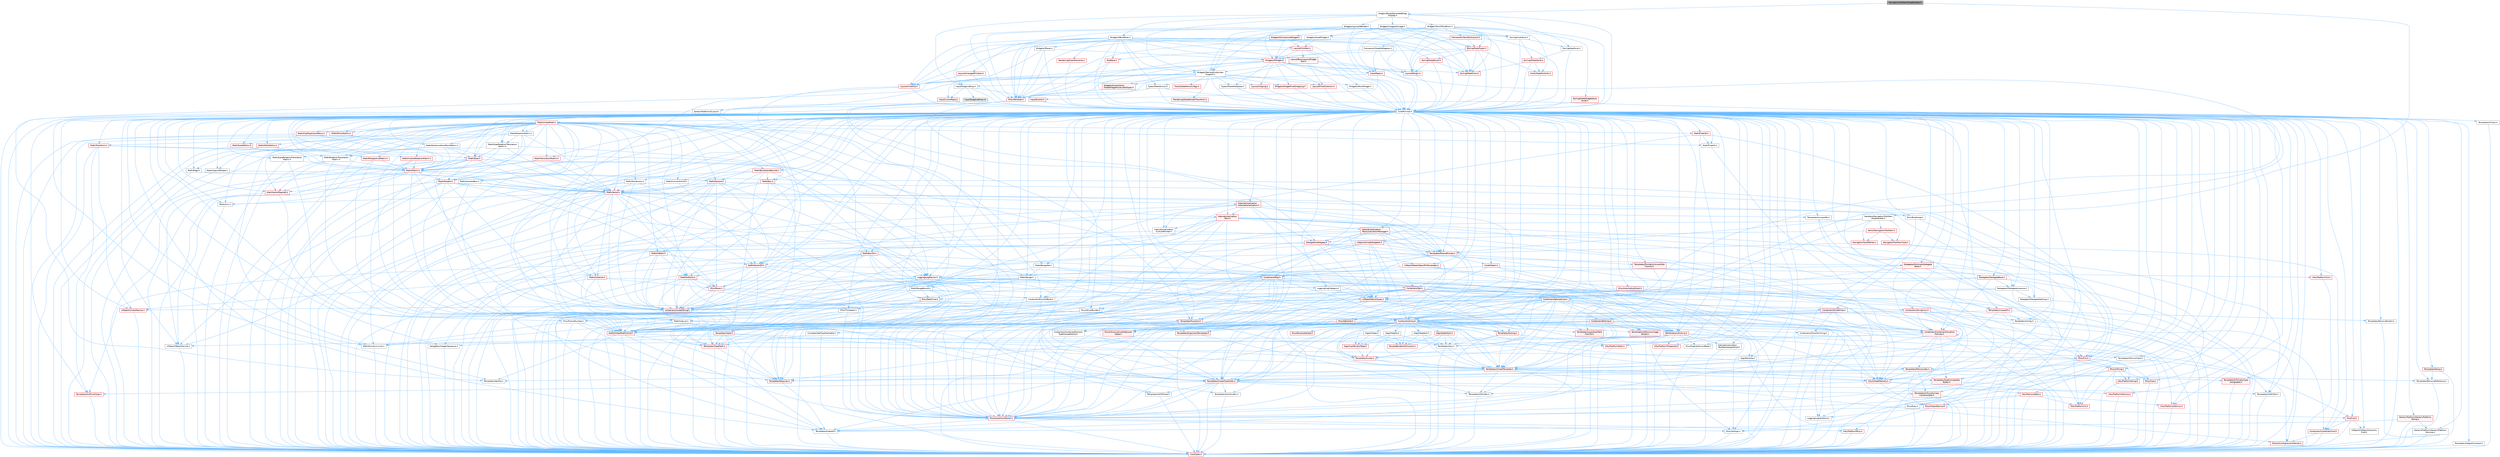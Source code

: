 digraph "NavigationToolItemDragDropOp.h"
{
 // INTERACTIVE_SVG=YES
 // LATEX_PDF_SIZE
  bgcolor="transparent";
  edge [fontname=Helvetica,fontsize=10,labelfontname=Helvetica,labelfontsize=10];
  node [fontname=Helvetica,fontsize=10,shape=box,height=0.2,width=0.4];
  Node1 [id="Node000001",label="NavigationToolItemDragDropOp.h",height=0.2,width=0.4,color="gray40", fillcolor="grey60", style="filled", fontcolor="black",tooltip=" "];
  Node1 -> Node2 [id="edge1_Node000001_Node000002",color="steelblue1",style="solid",tooltip=" "];
  Node2 [id="Node000002",label="DragAndDrop/DecoratedDrag\lDropOp.h",height=0.2,width=0.4,color="grey40", fillcolor="white", style="filled",URL="$d6/d6a/DecoratedDragDropOp_8h.html",tooltip=" "];
  Node2 -> Node3 [id="edge2_Node000002_Node000003",color="steelblue1",style="solid",tooltip=" "];
  Node3 [id="Node000003",label="CoreMinimal.h",height=0.2,width=0.4,color="grey40", fillcolor="white", style="filled",URL="$d7/d67/CoreMinimal_8h.html",tooltip=" "];
  Node3 -> Node4 [id="edge3_Node000003_Node000004",color="steelblue1",style="solid",tooltip=" "];
  Node4 [id="Node000004",label="CoreTypes.h",height=0.2,width=0.4,color="red", fillcolor="#FFF0F0", style="filled",URL="$dc/dec/CoreTypes_8h.html",tooltip=" "];
  Node3 -> Node18 [id="edge4_Node000003_Node000018",color="steelblue1",style="solid",tooltip=" "];
  Node18 [id="Node000018",label="CoreFwd.h",height=0.2,width=0.4,color="red", fillcolor="#FFF0F0", style="filled",URL="$d1/d1e/CoreFwd_8h.html",tooltip=" "];
  Node18 -> Node4 [id="edge5_Node000018_Node000004",color="steelblue1",style="solid",tooltip=" "];
  Node18 -> Node19 [id="edge6_Node000018_Node000019",color="steelblue1",style="solid",tooltip=" "];
  Node19 [id="Node000019",label="Containers/ContainersFwd.h",height=0.2,width=0.4,color="red", fillcolor="#FFF0F0", style="filled",URL="$d4/d0a/ContainersFwd_8h.html",tooltip=" "];
  Node19 -> Node4 [id="edge7_Node000019_Node000004",color="steelblue1",style="solid",tooltip=" "];
  Node19 -> Node20 [id="edge8_Node000019_Node000020",color="steelblue1",style="solid",tooltip=" "];
  Node20 [id="Node000020",label="Traits/IsContiguousContainer.h",height=0.2,width=0.4,color="red", fillcolor="#FFF0F0", style="filled",URL="$d5/d3c/IsContiguousContainer_8h.html",tooltip=" "];
  Node20 -> Node4 [id="edge9_Node000020_Node000004",color="steelblue1",style="solid",tooltip=" "];
  Node18 -> Node24 [id="edge10_Node000018_Node000024",color="steelblue1",style="solid",tooltip=" "];
  Node24 [id="Node000024",label="UObject/UObjectHierarchy\lFwd.h",height=0.2,width=0.4,color="grey40", fillcolor="white", style="filled",URL="$d3/d13/UObjectHierarchyFwd_8h.html",tooltip=" "];
  Node3 -> Node24 [id="edge11_Node000003_Node000024",color="steelblue1",style="solid",tooltip=" "];
  Node3 -> Node19 [id="edge12_Node000003_Node000019",color="steelblue1",style="solid",tooltip=" "];
  Node3 -> Node25 [id="edge13_Node000003_Node000025",color="steelblue1",style="solid",tooltip=" "];
  Node25 [id="Node000025",label="Misc/VarArgs.h",height=0.2,width=0.4,color="grey40", fillcolor="white", style="filled",URL="$d5/d6f/VarArgs_8h.html",tooltip=" "];
  Node25 -> Node4 [id="edge14_Node000025_Node000004",color="steelblue1",style="solid",tooltip=" "];
  Node3 -> Node26 [id="edge15_Node000003_Node000026",color="steelblue1",style="solid",tooltip=" "];
  Node26 [id="Node000026",label="Logging/LogVerbosity.h",height=0.2,width=0.4,color="grey40", fillcolor="white", style="filled",URL="$d2/d8f/LogVerbosity_8h.html",tooltip=" "];
  Node26 -> Node4 [id="edge16_Node000026_Node000004",color="steelblue1",style="solid",tooltip=" "];
  Node3 -> Node27 [id="edge17_Node000003_Node000027",color="steelblue1",style="solid",tooltip=" "];
  Node27 [id="Node000027",label="Misc/OutputDevice.h",height=0.2,width=0.4,color="red", fillcolor="#FFF0F0", style="filled",URL="$d7/d32/OutputDevice_8h.html",tooltip=" "];
  Node27 -> Node18 [id="edge18_Node000027_Node000018",color="steelblue1",style="solid",tooltip=" "];
  Node27 -> Node4 [id="edge19_Node000027_Node000004",color="steelblue1",style="solid",tooltip=" "];
  Node27 -> Node26 [id="edge20_Node000027_Node000026",color="steelblue1",style="solid",tooltip=" "];
  Node27 -> Node25 [id="edge21_Node000027_Node000025",color="steelblue1",style="solid",tooltip=" "];
  Node3 -> Node33 [id="edge22_Node000003_Node000033",color="steelblue1",style="solid",tooltip=" "];
  Node33 [id="Node000033",label="HAL/PlatformCrt.h",height=0.2,width=0.4,color="red", fillcolor="#FFF0F0", style="filled",URL="$d8/d75/PlatformCrt_8h.html",tooltip=" "];
  Node3 -> Node43 [id="edge23_Node000003_Node000043",color="steelblue1",style="solid",tooltip=" "];
  Node43 [id="Node000043",label="HAL/PlatformMisc.h",height=0.2,width=0.4,color="red", fillcolor="#FFF0F0", style="filled",URL="$d0/df5/PlatformMisc_8h.html",tooltip=" "];
  Node43 -> Node4 [id="edge24_Node000043_Node000004",color="steelblue1",style="solid",tooltip=" "];
  Node3 -> Node62 [id="edge25_Node000003_Node000062",color="steelblue1",style="solid",tooltip=" "];
  Node62 [id="Node000062",label="Misc/AssertionMacros.h",height=0.2,width=0.4,color="red", fillcolor="#FFF0F0", style="filled",URL="$d0/dfa/AssertionMacros_8h.html",tooltip=" "];
  Node62 -> Node4 [id="edge26_Node000062_Node000004",color="steelblue1",style="solid",tooltip=" "];
  Node62 -> Node43 [id="edge27_Node000062_Node000043",color="steelblue1",style="solid",tooltip=" "];
  Node62 -> Node63 [id="edge28_Node000062_Node000063",color="steelblue1",style="solid",tooltip=" "];
  Node63 [id="Node000063",label="Templates/EnableIf.h",height=0.2,width=0.4,color="grey40", fillcolor="white", style="filled",URL="$d7/d60/EnableIf_8h.html",tooltip=" "];
  Node63 -> Node4 [id="edge29_Node000063_Node000004",color="steelblue1",style="solid",tooltip=" "];
  Node62 -> Node25 [id="edge30_Node000062_Node000025",color="steelblue1",style="solid",tooltip=" "];
  Node3 -> Node71 [id="edge31_Node000003_Node000071",color="steelblue1",style="solid",tooltip=" "];
  Node71 [id="Node000071",label="Templates/IsPointer.h",height=0.2,width=0.4,color="grey40", fillcolor="white", style="filled",URL="$d7/d05/IsPointer_8h.html",tooltip=" "];
  Node71 -> Node4 [id="edge32_Node000071_Node000004",color="steelblue1",style="solid",tooltip=" "];
  Node3 -> Node72 [id="edge33_Node000003_Node000072",color="steelblue1",style="solid",tooltip=" "];
  Node72 [id="Node000072",label="HAL/PlatformMemory.h",height=0.2,width=0.4,color="red", fillcolor="#FFF0F0", style="filled",URL="$de/d68/PlatformMemory_8h.html",tooltip=" "];
  Node72 -> Node4 [id="edge34_Node000072_Node000004",color="steelblue1",style="solid",tooltip=" "];
  Node3 -> Node55 [id="edge35_Node000003_Node000055",color="steelblue1",style="solid",tooltip=" "];
  Node55 [id="Node000055",label="HAL/PlatformAtomics.h",height=0.2,width=0.4,color="red", fillcolor="#FFF0F0", style="filled",URL="$d3/d36/PlatformAtomics_8h.html",tooltip=" "];
  Node55 -> Node4 [id="edge36_Node000055_Node000004",color="steelblue1",style="solid",tooltip=" "];
  Node3 -> Node77 [id="edge37_Node000003_Node000077",color="steelblue1",style="solid",tooltip=" "];
  Node77 [id="Node000077",label="Misc/Exec.h",height=0.2,width=0.4,color="grey40", fillcolor="white", style="filled",URL="$de/ddb/Exec_8h.html",tooltip=" "];
  Node77 -> Node4 [id="edge38_Node000077_Node000004",color="steelblue1",style="solid",tooltip=" "];
  Node77 -> Node62 [id="edge39_Node000077_Node000062",color="steelblue1",style="solid",tooltip=" "];
  Node3 -> Node78 [id="edge40_Node000003_Node000078",color="steelblue1",style="solid",tooltip=" "];
  Node78 [id="Node000078",label="HAL/MemoryBase.h",height=0.2,width=0.4,color="red", fillcolor="#FFF0F0", style="filled",URL="$d6/d9f/MemoryBase_8h.html",tooltip=" "];
  Node78 -> Node4 [id="edge41_Node000078_Node000004",color="steelblue1",style="solid",tooltip=" "];
  Node78 -> Node55 [id="edge42_Node000078_Node000055",color="steelblue1",style="solid",tooltip=" "];
  Node78 -> Node33 [id="edge43_Node000078_Node000033",color="steelblue1",style="solid",tooltip=" "];
  Node78 -> Node77 [id="edge44_Node000078_Node000077",color="steelblue1",style="solid",tooltip=" "];
  Node78 -> Node27 [id="edge45_Node000078_Node000027",color="steelblue1",style="solid",tooltip=" "];
  Node3 -> Node88 [id="edge46_Node000003_Node000088",color="steelblue1",style="solid",tooltip=" "];
  Node88 [id="Node000088",label="HAL/UnrealMemory.h",height=0.2,width=0.4,color="red", fillcolor="#FFF0F0", style="filled",URL="$d9/d96/UnrealMemory_8h.html",tooltip=" "];
  Node88 -> Node4 [id="edge47_Node000088_Node000004",color="steelblue1",style="solid",tooltip=" "];
  Node88 -> Node78 [id="edge48_Node000088_Node000078",color="steelblue1",style="solid",tooltip=" "];
  Node88 -> Node72 [id="edge49_Node000088_Node000072",color="steelblue1",style="solid",tooltip=" "];
  Node88 -> Node71 [id="edge50_Node000088_Node000071",color="steelblue1",style="solid",tooltip=" "];
  Node3 -> Node90 [id="edge51_Node000003_Node000090",color="steelblue1",style="solid",tooltip=" "];
  Node90 [id="Node000090",label="Templates/IsArithmetic.h",height=0.2,width=0.4,color="grey40", fillcolor="white", style="filled",URL="$d2/d5d/IsArithmetic_8h.html",tooltip=" "];
  Node90 -> Node4 [id="edge52_Node000090_Node000004",color="steelblue1",style="solid",tooltip=" "];
  Node3 -> Node84 [id="edge53_Node000003_Node000084",color="steelblue1",style="solid",tooltip=" "];
  Node84 [id="Node000084",label="Templates/AndOrNot.h",height=0.2,width=0.4,color="grey40", fillcolor="white", style="filled",URL="$db/d0a/AndOrNot_8h.html",tooltip=" "];
  Node84 -> Node4 [id="edge54_Node000084_Node000004",color="steelblue1",style="solid",tooltip=" "];
  Node3 -> Node91 [id="edge55_Node000003_Node000091",color="steelblue1",style="solid",tooltip=" "];
  Node91 [id="Node000091",label="Templates/IsPODType.h",height=0.2,width=0.4,color="grey40", fillcolor="white", style="filled",URL="$d7/db1/IsPODType_8h.html",tooltip=" "];
  Node91 -> Node4 [id="edge56_Node000091_Node000004",color="steelblue1",style="solid",tooltip=" "];
  Node3 -> Node92 [id="edge57_Node000003_Node000092",color="steelblue1",style="solid",tooltip=" "];
  Node92 [id="Node000092",label="Templates/IsUECoreType.h",height=0.2,width=0.4,color="red", fillcolor="#FFF0F0", style="filled",URL="$d1/db8/IsUECoreType_8h.html",tooltip=" "];
  Node92 -> Node4 [id="edge58_Node000092_Node000004",color="steelblue1",style="solid",tooltip=" "];
  Node3 -> Node85 [id="edge59_Node000003_Node000085",color="steelblue1",style="solid",tooltip=" "];
  Node85 [id="Node000085",label="Templates/IsTriviallyCopy\lConstructible.h",height=0.2,width=0.4,color="red", fillcolor="#FFF0F0", style="filled",URL="$d3/d78/IsTriviallyCopyConstructible_8h.html",tooltip=" "];
  Node85 -> Node4 [id="edge60_Node000085_Node000004",color="steelblue1",style="solid",tooltip=" "];
  Node3 -> Node93 [id="edge61_Node000003_Node000093",color="steelblue1",style="solid",tooltip=" "];
  Node93 [id="Node000093",label="Templates/UnrealTypeTraits.h",height=0.2,width=0.4,color="red", fillcolor="#FFF0F0", style="filled",URL="$d2/d2d/UnrealTypeTraits_8h.html",tooltip=" "];
  Node93 -> Node4 [id="edge62_Node000093_Node000004",color="steelblue1",style="solid",tooltip=" "];
  Node93 -> Node71 [id="edge63_Node000093_Node000071",color="steelblue1",style="solid",tooltip=" "];
  Node93 -> Node62 [id="edge64_Node000093_Node000062",color="steelblue1",style="solid",tooltip=" "];
  Node93 -> Node84 [id="edge65_Node000093_Node000084",color="steelblue1",style="solid",tooltip=" "];
  Node93 -> Node63 [id="edge66_Node000093_Node000063",color="steelblue1",style="solid",tooltip=" "];
  Node93 -> Node90 [id="edge67_Node000093_Node000090",color="steelblue1",style="solid",tooltip=" "];
  Node93 -> Node91 [id="edge68_Node000093_Node000091",color="steelblue1",style="solid",tooltip=" "];
  Node93 -> Node92 [id="edge69_Node000093_Node000092",color="steelblue1",style="solid",tooltip=" "];
  Node93 -> Node85 [id="edge70_Node000093_Node000085",color="steelblue1",style="solid",tooltip=" "];
  Node3 -> Node63 [id="edge71_Node000003_Node000063",color="steelblue1",style="solid",tooltip=" "];
  Node3 -> Node95 [id="edge72_Node000003_Node000095",color="steelblue1",style="solid",tooltip=" "];
  Node95 [id="Node000095",label="Templates/RemoveReference.h",height=0.2,width=0.4,color="grey40", fillcolor="white", style="filled",URL="$da/dbe/RemoveReference_8h.html",tooltip=" "];
  Node95 -> Node4 [id="edge73_Node000095_Node000004",color="steelblue1",style="solid",tooltip=" "];
  Node3 -> Node96 [id="edge74_Node000003_Node000096",color="steelblue1",style="solid",tooltip=" "];
  Node96 [id="Node000096",label="Templates/IntegralConstant.h",height=0.2,width=0.4,color="grey40", fillcolor="white", style="filled",URL="$db/d1b/IntegralConstant_8h.html",tooltip=" "];
  Node96 -> Node4 [id="edge75_Node000096_Node000004",color="steelblue1",style="solid",tooltip=" "];
  Node3 -> Node97 [id="edge76_Node000003_Node000097",color="steelblue1",style="solid",tooltip=" "];
  Node97 [id="Node000097",label="Templates/IsClass.h",height=0.2,width=0.4,color="grey40", fillcolor="white", style="filled",URL="$db/dcb/IsClass_8h.html",tooltip=" "];
  Node97 -> Node4 [id="edge77_Node000097_Node000004",color="steelblue1",style="solid",tooltip=" "];
  Node3 -> Node98 [id="edge78_Node000003_Node000098",color="steelblue1",style="solid",tooltip=" "];
  Node98 [id="Node000098",label="Templates/TypeCompatible\lBytes.h",height=0.2,width=0.4,color="red", fillcolor="#FFF0F0", style="filled",URL="$df/d0a/TypeCompatibleBytes_8h.html",tooltip=" "];
  Node98 -> Node4 [id="edge79_Node000098_Node000004",color="steelblue1",style="solid",tooltip=" "];
  Node3 -> Node20 [id="edge80_Node000003_Node000020",color="steelblue1",style="solid",tooltip=" "];
  Node3 -> Node99 [id="edge81_Node000003_Node000099",color="steelblue1",style="solid",tooltip=" "];
  Node99 [id="Node000099",label="Templates/UnrealTemplate.h",height=0.2,width=0.4,color="red", fillcolor="#FFF0F0", style="filled",URL="$d4/d24/UnrealTemplate_8h.html",tooltip=" "];
  Node99 -> Node4 [id="edge82_Node000099_Node000004",color="steelblue1",style="solid",tooltip=" "];
  Node99 -> Node71 [id="edge83_Node000099_Node000071",color="steelblue1",style="solid",tooltip=" "];
  Node99 -> Node88 [id="edge84_Node000099_Node000088",color="steelblue1",style="solid",tooltip=" "];
  Node99 -> Node93 [id="edge85_Node000099_Node000093",color="steelblue1",style="solid",tooltip=" "];
  Node99 -> Node95 [id="edge86_Node000099_Node000095",color="steelblue1",style="solid",tooltip=" "];
  Node99 -> Node65 [id="edge87_Node000099_Node000065",color="steelblue1",style="solid",tooltip=" "];
  Node65 [id="Node000065",label="Templates/Requires.h",height=0.2,width=0.4,color="red", fillcolor="#FFF0F0", style="filled",URL="$dc/d96/Requires_8h.html",tooltip=" "];
  Node65 -> Node63 [id="edge88_Node000065_Node000063",color="steelblue1",style="solid",tooltip=" "];
  Node99 -> Node98 [id="edge89_Node000099_Node000098",color="steelblue1",style="solid",tooltip=" "];
  Node99 -> Node66 [id="edge90_Node000099_Node000066",color="steelblue1",style="solid",tooltip=" "];
  Node66 [id="Node000066",label="Templates/Identity.h",height=0.2,width=0.4,color="grey40", fillcolor="white", style="filled",URL="$d0/dd5/Identity_8h.html",tooltip=" "];
  Node99 -> Node20 [id="edge91_Node000099_Node000020",color="steelblue1",style="solid",tooltip=" "];
  Node3 -> Node48 [id="edge92_Node000003_Node000048",color="steelblue1",style="solid",tooltip=" "];
  Node48 [id="Node000048",label="Math/NumericLimits.h",height=0.2,width=0.4,color="grey40", fillcolor="white", style="filled",URL="$df/d1b/NumericLimits_8h.html",tooltip=" "];
  Node48 -> Node4 [id="edge93_Node000048_Node000004",color="steelblue1",style="solid",tooltip=" "];
  Node3 -> Node103 [id="edge94_Node000003_Node000103",color="steelblue1",style="solid",tooltip=" "];
  Node103 [id="Node000103",label="HAL/PlatformMath.h",height=0.2,width=0.4,color="red", fillcolor="#FFF0F0", style="filled",URL="$dc/d53/PlatformMath_8h.html",tooltip=" "];
  Node103 -> Node4 [id="edge95_Node000103_Node000004",color="steelblue1",style="solid",tooltip=" "];
  Node3 -> Node86 [id="edge96_Node000003_Node000086",color="steelblue1",style="solid",tooltip=" "];
  Node86 [id="Node000086",label="Templates/IsTriviallyCopy\lAssignable.h",height=0.2,width=0.4,color="red", fillcolor="#FFF0F0", style="filled",URL="$d2/df2/IsTriviallyCopyAssignable_8h.html",tooltip=" "];
  Node86 -> Node4 [id="edge97_Node000086_Node000004",color="steelblue1",style="solid",tooltip=" "];
  Node3 -> Node111 [id="edge98_Node000003_Node000111",color="steelblue1",style="solid",tooltip=" "];
  Node111 [id="Node000111",label="Templates/MemoryOps.h",height=0.2,width=0.4,color="red", fillcolor="#FFF0F0", style="filled",URL="$db/dea/MemoryOps_8h.html",tooltip=" "];
  Node111 -> Node4 [id="edge99_Node000111_Node000004",color="steelblue1",style="solid",tooltip=" "];
  Node111 -> Node88 [id="edge100_Node000111_Node000088",color="steelblue1",style="solid",tooltip=" "];
  Node111 -> Node86 [id="edge101_Node000111_Node000086",color="steelblue1",style="solid",tooltip=" "];
  Node111 -> Node85 [id="edge102_Node000111_Node000085",color="steelblue1",style="solid",tooltip=" "];
  Node111 -> Node65 [id="edge103_Node000111_Node000065",color="steelblue1",style="solid",tooltip=" "];
  Node111 -> Node93 [id="edge104_Node000111_Node000093",color="steelblue1",style="solid",tooltip=" "];
  Node3 -> Node112 [id="edge105_Node000003_Node000112",color="steelblue1",style="solid",tooltip=" "];
  Node112 [id="Node000112",label="Containers/ContainerAllocation\lPolicies.h",height=0.2,width=0.4,color="red", fillcolor="#FFF0F0", style="filled",URL="$d7/dff/ContainerAllocationPolicies_8h.html",tooltip=" "];
  Node112 -> Node4 [id="edge106_Node000112_Node000004",color="steelblue1",style="solid",tooltip=" "];
  Node112 -> Node112 [id="edge107_Node000112_Node000112",color="steelblue1",style="solid",tooltip=" "];
  Node112 -> Node103 [id="edge108_Node000112_Node000103",color="steelblue1",style="solid",tooltip=" "];
  Node112 -> Node88 [id="edge109_Node000112_Node000088",color="steelblue1",style="solid",tooltip=" "];
  Node112 -> Node48 [id="edge110_Node000112_Node000048",color="steelblue1",style="solid",tooltip=" "];
  Node112 -> Node62 [id="edge111_Node000112_Node000062",color="steelblue1",style="solid",tooltip=" "];
  Node112 -> Node111 [id="edge112_Node000112_Node000111",color="steelblue1",style="solid",tooltip=" "];
  Node112 -> Node98 [id="edge113_Node000112_Node000098",color="steelblue1",style="solid",tooltip=" "];
  Node3 -> Node115 [id="edge114_Node000003_Node000115",color="steelblue1",style="solid",tooltip=" "];
  Node115 [id="Node000115",label="Templates/IsEnumClass.h",height=0.2,width=0.4,color="grey40", fillcolor="white", style="filled",URL="$d7/d15/IsEnumClass_8h.html",tooltip=" "];
  Node115 -> Node4 [id="edge115_Node000115_Node000004",color="steelblue1",style="solid",tooltip=" "];
  Node115 -> Node84 [id="edge116_Node000115_Node000084",color="steelblue1",style="solid",tooltip=" "];
  Node3 -> Node116 [id="edge117_Node000003_Node000116",color="steelblue1",style="solid",tooltip=" "];
  Node116 [id="Node000116",label="HAL/PlatformProperties.h",height=0.2,width=0.4,color="red", fillcolor="#FFF0F0", style="filled",URL="$d9/db0/PlatformProperties_8h.html",tooltip=" "];
  Node116 -> Node4 [id="edge118_Node000116_Node000004",color="steelblue1",style="solid",tooltip=" "];
  Node3 -> Node119 [id="edge119_Node000003_Node000119",color="steelblue1",style="solid",tooltip=" "];
  Node119 [id="Node000119",label="Misc/EngineVersionBase.h",height=0.2,width=0.4,color="grey40", fillcolor="white", style="filled",URL="$d5/d2b/EngineVersionBase_8h.html",tooltip=" "];
  Node119 -> Node4 [id="edge120_Node000119_Node000004",color="steelblue1",style="solid",tooltip=" "];
  Node3 -> Node120 [id="edge121_Node000003_Node000120",color="steelblue1",style="solid",tooltip=" "];
  Node120 [id="Node000120",label="Internationalization\l/TextNamespaceFwd.h",height=0.2,width=0.4,color="grey40", fillcolor="white", style="filled",URL="$d8/d97/TextNamespaceFwd_8h.html",tooltip=" "];
  Node120 -> Node4 [id="edge122_Node000120_Node000004",color="steelblue1",style="solid",tooltip=" "];
  Node3 -> Node121 [id="edge123_Node000003_Node000121",color="steelblue1",style="solid",tooltip=" "];
  Node121 [id="Node000121",label="Serialization/Archive.h",height=0.2,width=0.4,color="red", fillcolor="#FFF0F0", style="filled",URL="$d7/d3b/Archive_8h.html",tooltip=" "];
  Node121 -> Node18 [id="edge124_Node000121_Node000018",color="steelblue1",style="solid",tooltip=" "];
  Node121 -> Node4 [id="edge125_Node000121_Node000004",color="steelblue1",style="solid",tooltip=" "];
  Node121 -> Node116 [id="edge126_Node000121_Node000116",color="steelblue1",style="solid",tooltip=" "];
  Node121 -> Node120 [id="edge127_Node000121_Node000120",color="steelblue1",style="solid",tooltip=" "];
  Node121 -> Node62 [id="edge128_Node000121_Node000062",color="steelblue1",style="solid",tooltip=" "];
  Node121 -> Node119 [id="edge129_Node000121_Node000119",color="steelblue1",style="solid",tooltip=" "];
  Node121 -> Node25 [id="edge130_Node000121_Node000025",color="steelblue1",style="solid",tooltip=" "];
  Node121 -> Node63 [id="edge131_Node000121_Node000063",color="steelblue1",style="solid",tooltip=" "];
  Node121 -> Node115 [id="edge132_Node000121_Node000115",color="steelblue1",style="solid",tooltip=" "];
  Node121 -> Node99 [id="edge133_Node000121_Node000099",color="steelblue1",style="solid",tooltip=" "];
  Node121 -> Node124 [id="edge134_Node000121_Node000124",color="steelblue1",style="solid",tooltip=" "];
  Node124 [id="Node000124",label="UObject/ObjectVersion.h",height=0.2,width=0.4,color="grey40", fillcolor="white", style="filled",URL="$da/d63/ObjectVersion_8h.html",tooltip=" "];
  Node124 -> Node4 [id="edge135_Node000124_Node000004",color="steelblue1",style="solid",tooltip=" "];
  Node3 -> Node125 [id="edge136_Node000003_Node000125",color="steelblue1",style="solid",tooltip=" "];
  Node125 [id="Node000125",label="Templates/Less.h",height=0.2,width=0.4,color="grey40", fillcolor="white", style="filled",URL="$de/dc8/Less_8h.html",tooltip=" "];
  Node125 -> Node4 [id="edge137_Node000125_Node000004",color="steelblue1",style="solid",tooltip=" "];
  Node125 -> Node99 [id="edge138_Node000125_Node000099",color="steelblue1",style="solid",tooltip=" "];
  Node3 -> Node126 [id="edge139_Node000003_Node000126",color="steelblue1",style="solid",tooltip=" "];
  Node126 [id="Node000126",label="Templates/Sorting.h",height=0.2,width=0.4,color="red", fillcolor="#FFF0F0", style="filled",URL="$d3/d9e/Sorting_8h.html",tooltip=" "];
  Node126 -> Node4 [id="edge140_Node000126_Node000004",color="steelblue1",style="solid",tooltip=" "];
  Node126 -> Node103 [id="edge141_Node000126_Node000103",color="steelblue1",style="solid",tooltip=" "];
  Node126 -> Node125 [id="edge142_Node000126_Node000125",color="steelblue1",style="solid",tooltip=" "];
  Node3 -> Node137 [id="edge143_Node000003_Node000137",color="steelblue1",style="solid",tooltip=" "];
  Node137 [id="Node000137",label="Misc/Char.h",height=0.2,width=0.4,color="red", fillcolor="#FFF0F0", style="filled",URL="$d0/d58/Char_8h.html",tooltip=" "];
  Node137 -> Node4 [id="edge144_Node000137_Node000004",color="steelblue1",style="solid",tooltip=" "];
  Node3 -> Node140 [id="edge145_Node000003_Node000140",color="steelblue1",style="solid",tooltip=" "];
  Node140 [id="Node000140",label="GenericPlatform/GenericPlatform\lStricmp.h",height=0.2,width=0.4,color="grey40", fillcolor="white", style="filled",URL="$d2/d86/GenericPlatformStricmp_8h.html",tooltip=" "];
  Node140 -> Node4 [id="edge146_Node000140_Node000004",color="steelblue1",style="solid",tooltip=" "];
  Node3 -> Node141 [id="edge147_Node000003_Node000141",color="steelblue1",style="solid",tooltip=" "];
  Node141 [id="Node000141",label="GenericPlatform/GenericPlatform\lString.h",height=0.2,width=0.4,color="red", fillcolor="#FFF0F0", style="filled",URL="$dd/d20/GenericPlatformString_8h.html",tooltip=" "];
  Node141 -> Node4 [id="edge148_Node000141_Node000004",color="steelblue1",style="solid",tooltip=" "];
  Node141 -> Node140 [id="edge149_Node000141_Node000140",color="steelblue1",style="solid",tooltip=" "];
  Node141 -> Node63 [id="edge150_Node000141_Node000063",color="steelblue1",style="solid",tooltip=" "];
  Node3 -> Node74 [id="edge151_Node000003_Node000074",color="steelblue1",style="solid",tooltip=" "];
  Node74 [id="Node000074",label="HAL/PlatformString.h",height=0.2,width=0.4,color="red", fillcolor="#FFF0F0", style="filled",URL="$db/db5/PlatformString_8h.html",tooltip=" "];
  Node74 -> Node4 [id="edge152_Node000074_Node000004",color="steelblue1",style="solid",tooltip=" "];
  Node3 -> Node144 [id="edge153_Node000003_Node000144",color="steelblue1",style="solid",tooltip=" "];
  Node144 [id="Node000144",label="Misc/CString.h",height=0.2,width=0.4,color="red", fillcolor="#FFF0F0", style="filled",URL="$d2/d49/CString_8h.html",tooltip=" "];
  Node144 -> Node4 [id="edge154_Node000144_Node000004",color="steelblue1",style="solid",tooltip=" "];
  Node144 -> Node33 [id="edge155_Node000144_Node000033",color="steelblue1",style="solid",tooltip=" "];
  Node144 -> Node74 [id="edge156_Node000144_Node000074",color="steelblue1",style="solid",tooltip=" "];
  Node144 -> Node62 [id="edge157_Node000144_Node000062",color="steelblue1",style="solid",tooltip=" "];
  Node144 -> Node137 [id="edge158_Node000144_Node000137",color="steelblue1",style="solid",tooltip=" "];
  Node144 -> Node25 [id="edge159_Node000144_Node000025",color="steelblue1",style="solid",tooltip=" "];
  Node3 -> Node145 [id="edge160_Node000003_Node000145",color="steelblue1",style="solid",tooltip=" "];
  Node145 [id="Node000145",label="Misc/Crc.h",height=0.2,width=0.4,color="red", fillcolor="#FFF0F0", style="filled",URL="$d4/dd2/Crc_8h.html",tooltip=" "];
  Node145 -> Node4 [id="edge161_Node000145_Node000004",color="steelblue1",style="solid",tooltip=" "];
  Node145 -> Node74 [id="edge162_Node000145_Node000074",color="steelblue1",style="solid",tooltip=" "];
  Node145 -> Node62 [id="edge163_Node000145_Node000062",color="steelblue1",style="solid",tooltip=" "];
  Node145 -> Node144 [id="edge164_Node000145_Node000144",color="steelblue1",style="solid",tooltip=" "];
  Node145 -> Node137 [id="edge165_Node000145_Node000137",color="steelblue1",style="solid",tooltip=" "];
  Node145 -> Node93 [id="edge166_Node000145_Node000093",color="steelblue1",style="solid",tooltip=" "];
  Node3 -> Node136 [id="edge167_Node000003_Node000136",color="steelblue1",style="solid",tooltip=" "];
  Node136 [id="Node000136",label="Math/UnrealMathUtility.h",height=0.2,width=0.4,color="red", fillcolor="#FFF0F0", style="filled",URL="$db/db8/UnrealMathUtility_8h.html",tooltip=" "];
  Node136 -> Node4 [id="edge168_Node000136_Node000004",color="steelblue1",style="solid",tooltip=" "];
  Node136 -> Node62 [id="edge169_Node000136_Node000062",color="steelblue1",style="solid",tooltip=" "];
  Node136 -> Node103 [id="edge170_Node000136_Node000103",color="steelblue1",style="solid",tooltip=" "];
  Node136 -> Node66 [id="edge171_Node000136_Node000066",color="steelblue1",style="solid",tooltip=" "];
  Node136 -> Node65 [id="edge172_Node000136_Node000065",color="steelblue1",style="solid",tooltip=" "];
  Node3 -> Node146 [id="edge173_Node000003_Node000146",color="steelblue1",style="solid",tooltip=" "];
  Node146 [id="Node000146",label="Containers/UnrealString.h",height=0.2,width=0.4,color="red", fillcolor="#FFF0F0", style="filled",URL="$d5/dba/UnrealString_8h.html",tooltip=" "];
  Node3 -> Node150 [id="edge174_Node000003_Node000150",color="steelblue1",style="solid",tooltip=" "];
  Node150 [id="Node000150",label="Containers/Array.h",height=0.2,width=0.4,color="red", fillcolor="#FFF0F0", style="filled",URL="$df/dd0/Array_8h.html",tooltip=" "];
  Node150 -> Node4 [id="edge175_Node000150_Node000004",color="steelblue1",style="solid",tooltip=" "];
  Node150 -> Node62 [id="edge176_Node000150_Node000062",color="steelblue1",style="solid",tooltip=" "];
  Node150 -> Node151 [id="edge177_Node000150_Node000151",color="steelblue1",style="solid",tooltip=" "];
  Node151 [id="Node000151",label="Misc/IntrusiveUnsetOptional\lState.h",height=0.2,width=0.4,color="red", fillcolor="#FFF0F0", style="filled",URL="$d2/d0a/IntrusiveUnsetOptionalState_8h.html",tooltip=" "];
  Node150 -> Node153 [id="edge178_Node000150_Node000153",color="steelblue1",style="solid",tooltip=" "];
  Node153 [id="Node000153",label="Misc/ReverseIterate.h",height=0.2,width=0.4,color="red", fillcolor="#FFF0F0", style="filled",URL="$db/de3/ReverseIterate_8h.html",tooltip=" "];
  Node150 -> Node88 [id="edge179_Node000150_Node000088",color="steelblue1",style="solid",tooltip=" "];
  Node150 -> Node93 [id="edge180_Node000150_Node000093",color="steelblue1",style="solid",tooltip=" "];
  Node150 -> Node99 [id="edge181_Node000150_Node000099",color="steelblue1",style="solid",tooltip=" "];
  Node150 -> Node155 [id="edge182_Node000150_Node000155",color="steelblue1",style="solid",tooltip=" "];
  Node155 [id="Node000155",label="Containers/AllowShrinking.h",height=0.2,width=0.4,color="grey40", fillcolor="white", style="filled",URL="$d7/d1a/AllowShrinking_8h.html",tooltip=" "];
  Node155 -> Node4 [id="edge183_Node000155_Node000004",color="steelblue1",style="solid",tooltip=" "];
  Node150 -> Node112 [id="edge184_Node000150_Node000112",color="steelblue1",style="solid",tooltip=" "];
  Node150 -> Node156 [id="edge185_Node000150_Node000156",color="steelblue1",style="solid",tooltip=" "];
  Node156 [id="Node000156",label="Containers/ContainerElement\lTypeCompatibility.h",height=0.2,width=0.4,color="grey40", fillcolor="white", style="filled",URL="$df/ddf/ContainerElementTypeCompatibility_8h.html",tooltip=" "];
  Node156 -> Node4 [id="edge186_Node000156_Node000004",color="steelblue1",style="solid",tooltip=" "];
  Node156 -> Node93 [id="edge187_Node000156_Node000093",color="steelblue1",style="solid",tooltip=" "];
  Node150 -> Node121 [id="edge188_Node000150_Node000121",color="steelblue1",style="solid",tooltip=" "];
  Node150 -> Node157 [id="edge189_Node000150_Node000157",color="steelblue1",style="solid",tooltip=" "];
  Node157 [id="Node000157",label="Serialization/MemoryImage\lWriter.h",height=0.2,width=0.4,color="red", fillcolor="#FFF0F0", style="filled",URL="$d0/d08/MemoryImageWriter_8h.html",tooltip=" "];
  Node157 -> Node4 [id="edge190_Node000157_Node000004",color="steelblue1",style="solid",tooltip=" "];
  Node150 -> Node166 [id="edge191_Node000150_Node000166",color="steelblue1",style="solid",tooltip=" "];
  Node166 [id="Node000166",label="Algo/Heapify.h",height=0.2,width=0.4,color="grey40", fillcolor="white", style="filled",URL="$d0/d2a/Heapify_8h.html",tooltip=" "];
  Node166 -> Node133 [id="edge192_Node000166_Node000133",color="steelblue1",style="solid",tooltip=" "];
  Node133 [id="Node000133",label="Algo/Impl/BinaryHeap.h",height=0.2,width=0.4,color="red", fillcolor="#FFF0F0", style="filled",URL="$d7/da3/Algo_2Impl_2BinaryHeap_8h.html",tooltip=" "];
  Node133 -> Node129 [id="edge193_Node000133_Node000129",color="steelblue1",style="solid",tooltip=" "];
  Node129 [id="Node000129",label="Templates/Invoke.h",height=0.2,width=0.4,color="red", fillcolor="#FFF0F0", style="filled",URL="$d7/deb/Invoke_8h.html",tooltip=" "];
  Node129 -> Node4 [id="edge194_Node000129_Node000004",color="steelblue1",style="solid",tooltip=" "];
  Node129 -> Node99 [id="edge195_Node000129_Node000099",color="steelblue1",style="solid",tooltip=" "];
  Node166 -> Node128 [id="edge196_Node000166_Node000128",color="steelblue1",style="solid",tooltip=" "];
  Node128 [id="Node000128",label="Templates/IdentityFunctor.h",height=0.2,width=0.4,color="red", fillcolor="#FFF0F0", style="filled",URL="$d7/d2e/IdentityFunctor_8h.html",tooltip=" "];
  Node166 -> Node129 [id="edge197_Node000166_Node000129",color="steelblue1",style="solid",tooltip=" "];
  Node166 -> Node125 [id="edge198_Node000166_Node000125",color="steelblue1",style="solid",tooltip=" "];
  Node166 -> Node99 [id="edge199_Node000166_Node000099",color="steelblue1",style="solid",tooltip=" "];
  Node150 -> Node167 [id="edge200_Node000150_Node000167",color="steelblue1",style="solid",tooltip=" "];
  Node167 [id="Node000167",label="Algo/HeapSort.h",height=0.2,width=0.4,color="grey40", fillcolor="white", style="filled",URL="$d3/d92/HeapSort_8h.html",tooltip=" "];
  Node167 -> Node133 [id="edge201_Node000167_Node000133",color="steelblue1",style="solid",tooltip=" "];
  Node167 -> Node128 [id="edge202_Node000167_Node000128",color="steelblue1",style="solid",tooltip=" "];
  Node167 -> Node125 [id="edge203_Node000167_Node000125",color="steelblue1",style="solid",tooltip=" "];
  Node167 -> Node99 [id="edge204_Node000167_Node000099",color="steelblue1",style="solid",tooltip=" "];
  Node150 -> Node168 [id="edge205_Node000150_Node000168",color="steelblue1",style="solid",tooltip=" "];
  Node168 [id="Node000168",label="Algo/IsHeap.h",height=0.2,width=0.4,color="grey40", fillcolor="white", style="filled",URL="$de/d32/IsHeap_8h.html",tooltip=" "];
  Node168 -> Node133 [id="edge206_Node000168_Node000133",color="steelblue1",style="solid",tooltip=" "];
  Node168 -> Node128 [id="edge207_Node000168_Node000128",color="steelblue1",style="solid",tooltip=" "];
  Node168 -> Node129 [id="edge208_Node000168_Node000129",color="steelblue1",style="solid",tooltip=" "];
  Node168 -> Node125 [id="edge209_Node000168_Node000125",color="steelblue1",style="solid",tooltip=" "];
  Node168 -> Node99 [id="edge210_Node000168_Node000099",color="steelblue1",style="solid",tooltip=" "];
  Node150 -> Node133 [id="edge211_Node000150_Node000133",color="steelblue1",style="solid",tooltip=" "];
  Node150 -> Node169 [id="edge212_Node000150_Node000169",color="steelblue1",style="solid",tooltip=" "];
  Node169 [id="Node000169",label="Algo/StableSort.h",height=0.2,width=0.4,color="red", fillcolor="#FFF0F0", style="filled",URL="$d7/d3c/StableSort_8h.html",tooltip=" "];
  Node169 -> Node128 [id="edge213_Node000169_Node000128",color="steelblue1",style="solid",tooltip=" "];
  Node169 -> Node129 [id="edge214_Node000169_Node000129",color="steelblue1",style="solid",tooltip=" "];
  Node169 -> Node125 [id="edge215_Node000169_Node000125",color="steelblue1",style="solid",tooltip=" "];
  Node169 -> Node99 [id="edge216_Node000169_Node000099",color="steelblue1",style="solid",tooltip=" "];
  Node150 -> Node171 [id="edge217_Node000150_Node000171",color="steelblue1",style="solid",tooltip=" "];
  Node171 [id="Node000171",label="Concepts/GetTypeHashable.h",height=0.2,width=0.4,color="grey40", fillcolor="white", style="filled",URL="$d3/da2/GetTypeHashable_8h.html",tooltip=" "];
  Node171 -> Node4 [id="edge218_Node000171_Node000004",color="steelblue1",style="solid",tooltip=" "];
  Node171 -> Node162 [id="edge219_Node000171_Node000162",color="steelblue1",style="solid",tooltip=" "];
  Node162 [id="Node000162",label="Templates/TypeHash.h",height=0.2,width=0.4,color="red", fillcolor="#FFF0F0", style="filled",URL="$d1/d62/TypeHash_8h.html",tooltip=" "];
  Node162 -> Node4 [id="edge220_Node000162_Node000004",color="steelblue1",style="solid",tooltip=" "];
  Node162 -> Node65 [id="edge221_Node000162_Node000065",color="steelblue1",style="solid",tooltip=" "];
  Node162 -> Node145 [id="edge222_Node000162_Node000145",color="steelblue1",style="solid",tooltip=" "];
  Node150 -> Node128 [id="edge223_Node000150_Node000128",color="steelblue1",style="solid",tooltip=" "];
  Node150 -> Node129 [id="edge224_Node000150_Node000129",color="steelblue1",style="solid",tooltip=" "];
  Node150 -> Node125 [id="edge225_Node000150_Node000125",color="steelblue1",style="solid",tooltip=" "];
  Node150 -> Node172 [id="edge226_Node000150_Node000172",color="steelblue1",style="solid",tooltip=" "];
  Node172 [id="Node000172",label="Templates/LosesQualifiers\lFromTo.h",height=0.2,width=0.4,color="red", fillcolor="#FFF0F0", style="filled",URL="$d2/db3/LosesQualifiersFromTo_8h.html",tooltip=" "];
  Node150 -> Node65 [id="edge227_Node000150_Node000065",color="steelblue1",style="solid",tooltip=" "];
  Node150 -> Node126 [id="edge228_Node000150_Node000126",color="steelblue1",style="solid",tooltip=" "];
  Node150 -> Node173 [id="edge229_Node000150_Node000173",color="steelblue1",style="solid",tooltip=" "];
  Node173 [id="Node000173",label="Templates/AlignmentTemplates.h",height=0.2,width=0.4,color="red", fillcolor="#FFF0F0", style="filled",URL="$dd/d32/AlignmentTemplates_8h.html",tooltip=" "];
  Node173 -> Node4 [id="edge230_Node000173_Node000004",color="steelblue1",style="solid",tooltip=" "];
  Node173 -> Node71 [id="edge231_Node000173_Node000071",color="steelblue1",style="solid",tooltip=" "];
  Node3 -> Node174 [id="edge232_Node000003_Node000174",color="steelblue1",style="solid",tooltip=" "];
  Node174 [id="Node000174",label="Misc/FrameNumber.h",height=0.2,width=0.4,color="grey40", fillcolor="white", style="filled",URL="$dd/dbd/FrameNumber_8h.html",tooltip=" "];
  Node174 -> Node4 [id="edge233_Node000174_Node000004",color="steelblue1",style="solid",tooltip=" "];
  Node174 -> Node48 [id="edge234_Node000174_Node000048",color="steelblue1",style="solid",tooltip=" "];
  Node174 -> Node136 [id="edge235_Node000174_Node000136",color="steelblue1",style="solid",tooltip=" "];
  Node174 -> Node63 [id="edge236_Node000174_Node000063",color="steelblue1",style="solid",tooltip=" "];
  Node174 -> Node93 [id="edge237_Node000174_Node000093",color="steelblue1",style="solid",tooltip=" "];
  Node3 -> Node175 [id="edge238_Node000003_Node000175",color="steelblue1",style="solid",tooltip=" "];
  Node175 [id="Node000175",label="Misc/Timespan.h",height=0.2,width=0.4,color="grey40", fillcolor="white", style="filled",URL="$da/dd9/Timespan_8h.html",tooltip=" "];
  Node175 -> Node4 [id="edge239_Node000175_Node000004",color="steelblue1",style="solid",tooltip=" "];
  Node175 -> Node176 [id="edge240_Node000175_Node000176",color="steelblue1",style="solid",tooltip=" "];
  Node176 [id="Node000176",label="Math/Interval.h",height=0.2,width=0.4,color="grey40", fillcolor="white", style="filled",URL="$d1/d55/Interval_8h.html",tooltip=" "];
  Node176 -> Node4 [id="edge241_Node000176_Node000004",color="steelblue1",style="solid",tooltip=" "];
  Node176 -> Node90 [id="edge242_Node000176_Node000090",color="steelblue1",style="solid",tooltip=" "];
  Node176 -> Node93 [id="edge243_Node000176_Node000093",color="steelblue1",style="solid",tooltip=" "];
  Node176 -> Node48 [id="edge244_Node000176_Node000048",color="steelblue1",style="solid",tooltip=" "];
  Node176 -> Node136 [id="edge245_Node000176_Node000136",color="steelblue1",style="solid",tooltip=" "];
  Node175 -> Node136 [id="edge246_Node000175_Node000136",color="steelblue1",style="solid",tooltip=" "];
  Node175 -> Node62 [id="edge247_Node000175_Node000062",color="steelblue1",style="solid",tooltip=" "];
  Node3 -> Node177 [id="edge248_Node000003_Node000177",color="steelblue1",style="solid",tooltip=" "];
  Node177 [id="Node000177",label="Containers/StringConv.h",height=0.2,width=0.4,color="red", fillcolor="#FFF0F0", style="filled",URL="$d3/ddf/StringConv_8h.html",tooltip=" "];
  Node177 -> Node4 [id="edge249_Node000177_Node000004",color="steelblue1",style="solid",tooltip=" "];
  Node177 -> Node62 [id="edge250_Node000177_Node000062",color="steelblue1",style="solid",tooltip=" "];
  Node177 -> Node112 [id="edge251_Node000177_Node000112",color="steelblue1",style="solid",tooltip=" "];
  Node177 -> Node150 [id="edge252_Node000177_Node000150",color="steelblue1",style="solid",tooltip=" "];
  Node177 -> Node144 [id="edge253_Node000177_Node000144",color="steelblue1",style="solid",tooltip=" "];
  Node177 -> Node178 [id="edge254_Node000177_Node000178",color="steelblue1",style="solid",tooltip=" "];
  Node178 [id="Node000178",label="Templates/IsArray.h",height=0.2,width=0.4,color="grey40", fillcolor="white", style="filled",URL="$d8/d8d/IsArray_8h.html",tooltip=" "];
  Node178 -> Node4 [id="edge255_Node000178_Node000004",color="steelblue1",style="solid",tooltip=" "];
  Node177 -> Node99 [id="edge256_Node000177_Node000099",color="steelblue1",style="solid",tooltip=" "];
  Node177 -> Node93 [id="edge257_Node000177_Node000093",color="steelblue1",style="solid",tooltip=" "];
  Node177 -> Node20 [id="edge258_Node000177_Node000020",color="steelblue1",style="solid",tooltip=" "];
  Node3 -> Node179 [id="edge259_Node000003_Node000179",color="steelblue1",style="solid",tooltip=" "];
  Node179 [id="Node000179",label="UObject/UnrealNames.h",height=0.2,width=0.4,color="red", fillcolor="#FFF0F0", style="filled",URL="$d8/db1/UnrealNames_8h.html",tooltip=" "];
  Node179 -> Node4 [id="edge260_Node000179_Node000004",color="steelblue1",style="solid",tooltip=" "];
  Node3 -> Node181 [id="edge261_Node000003_Node000181",color="steelblue1",style="solid",tooltip=" "];
  Node181 [id="Node000181",label="UObject/NameTypes.h",height=0.2,width=0.4,color="red", fillcolor="#FFF0F0", style="filled",URL="$d6/d35/NameTypes_8h.html",tooltip=" "];
  Node181 -> Node4 [id="edge262_Node000181_Node000004",color="steelblue1",style="solid",tooltip=" "];
  Node181 -> Node62 [id="edge263_Node000181_Node000062",color="steelblue1",style="solid",tooltip=" "];
  Node181 -> Node88 [id="edge264_Node000181_Node000088",color="steelblue1",style="solid",tooltip=" "];
  Node181 -> Node93 [id="edge265_Node000181_Node000093",color="steelblue1",style="solid",tooltip=" "];
  Node181 -> Node99 [id="edge266_Node000181_Node000099",color="steelblue1",style="solid",tooltip=" "];
  Node181 -> Node146 [id="edge267_Node000181_Node000146",color="steelblue1",style="solid",tooltip=" "];
  Node181 -> Node177 [id="edge268_Node000181_Node000177",color="steelblue1",style="solid",tooltip=" "];
  Node181 -> Node179 [id="edge269_Node000181_Node000179",color="steelblue1",style="solid",tooltip=" "];
  Node181 -> Node151 [id="edge270_Node000181_Node000151",color="steelblue1",style="solid",tooltip=" "];
  Node3 -> Node189 [id="edge271_Node000003_Node000189",color="steelblue1",style="solid",tooltip=" "];
  Node189 [id="Node000189",label="Misc/Parse.h",height=0.2,width=0.4,color="red", fillcolor="#FFF0F0", style="filled",URL="$dc/d71/Parse_8h.html",tooltip=" "];
  Node189 -> Node146 [id="edge272_Node000189_Node000146",color="steelblue1",style="solid",tooltip=" "];
  Node189 -> Node4 [id="edge273_Node000189_Node000004",color="steelblue1",style="solid",tooltip=" "];
  Node189 -> Node33 [id="edge274_Node000189_Node000033",color="steelblue1",style="solid",tooltip=" "];
  Node189 -> Node190 [id="edge275_Node000189_Node000190",color="steelblue1",style="solid",tooltip=" "];
  Node190 [id="Node000190",label="Templates/Function.h",height=0.2,width=0.4,color="red", fillcolor="#FFF0F0", style="filled",URL="$df/df5/Function_8h.html",tooltip=" "];
  Node190 -> Node4 [id="edge276_Node000190_Node000004",color="steelblue1",style="solid",tooltip=" "];
  Node190 -> Node62 [id="edge277_Node000190_Node000062",color="steelblue1",style="solid",tooltip=" "];
  Node190 -> Node151 [id="edge278_Node000190_Node000151",color="steelblue1",style="solid",tooltip=" "];
  Node190 -> Node88 [id="edge279_Node000190_Node000088",color="steelblue1",style="solid",tooltip=" "];
  Node190 -> Node93 [id="edge280_Node000190_Node000093",color="steelblue1",style="solid",tooltip=" "];
  Node190 -> Node129 [id="edge281_Node000190_Node000129",color="steelblue1",style="solid",tooltip=" "];
  Node190 -> Node99 [id="edge282_Node000190_Node000099",color="steelblue1",style="solid",tooltip=" "];
  Node190 -> Node65 [id="edge283_Node000190_Node000065",color="steelblue1",style="solid",tooltip=" "];
  Node190 -> Node136 [id="edge284_Node000190_Node000136",color="steelblue1",style="solid",tooltip=" "];
  Node3 -> Node173 [id="edge285_Node000003_Node000173",color="steelblue1",style="solid",tooltip=" "];
  Node3 -> Node192 [id="edge286_Node000003_Node000192",color="steelblue1",style="solid",tooltip=" "];
  Node192 [id="Node000192",label="Misc/StructBuilder.h",height=0.2,width=0.4,color="grey40", fillcolor="white", style="filled",URL="$d9/db3/StructBuilder_8h.html",tooltip=" "];
  Node192 -> Node4 [id="edge287_Node000192_Node000004",color="steelblue1",style="solid",tooltip=" "];
  Node192 -> Node136 [id="edge288_Node000192_Node000136",color="steelblue1",style="solid",tooltip=" "];
  Node192 -> Node173 [id="edge289_Node000192_Node000173",color="steelblue1",style="solid",tooltip=" "];
  Node3 -> Node105 [id="edge290_Node000003_Node000105",color="steelblue1",style="solid",tooltip=" "];
  Node105 [id="Node000105",label="Templates/Decay.h",height=0.2,width=0.4,color="red", fillcolor="#FFF0F0", style="filled",URL="$dd/d0f/Decay_8h.html",tooltip=" "];
  Node105 -> Node4 [id="edge291_Node000105_Node000004",color="steelblue1",style="solid",tooltip=" "];
  Node105 -> Node95 [id="edge292_Node000105_Node000095",color="steelblue1",style="solid",tooltip=" "];
  Node3 -> Node193 [id="edge293_Node000003_Node000193",color="steelblue1",style="solid",tooltip=" "];
  Node193 [id="Node000193",label="Templates/PointerIsConvertible\lFromTo.h",height=0.2,width=0.4,color="red", fillcolor="#FFF0F0", style="filled",URL="$d6/d65/PointerIsConvertibleFromTo_8h.html",tooltip=" "];
  Node193 -> Node4 [id="edge294_Node000193_Node000004",color="steelblue1",style="solid",tooltip=" "];
  Node193 -> Node172 [id="edge295_Node000193_Node000172",color="steelblue1",style="solid",tooltip=" "];
  Node3 -> Node129 [id="edge296_Node000003_Node000129",color="steelblue1",style="solid",tooltip=" "];
  Node3 -> Node190 [id="edge297_Node000003_Node000190",color="steelblue1",style="solid",tooltip=" "];
  Node3 -> Node162 [id="edge298_Node000003_Node000162",color="steelblue1",style="solid",tooltip=" "];
  Node3 -> Node194 [id="edge299_Node000003_Node000194",color="steelblue1",style="solid",tooltip=" "];
  Node194 [id="Node000194",label="Containers/ScriptArray.h",height=0.2,width=0.4,color="red", fillcolor="#FFF0F0", style="filled",URL="$dc/daf/ScriptArray_8h.html",tooltip=" "];
  Node194 -> Node4 [id="edge300_Node000194_Node000004",color="steelblue1",style="solid",tooltip=" "];
  Node194 -> Node62 [id="edge301_Node000194_Node000062",color="steelblue1",style="solid",tooltip=" "];
  Node194 -> Node88 [id="edge302_Node000194_Node000088",color="steelblue1",style="solid",tooltip=" "];
  Node194 -> Node155 [id="edge303_Node000194_Node000155",color="steelblue1",style="solid",tooltip=" "];
  Node194 -> Node112 [id="edge304_Node000194_Node000112",color="steelblue1",style="solid",tooltip=" "];
  Node194 -> Node150 [id="edge305_Node000194_Node000150",color="steelblue1",style="solid",tooltip=" "];
  Node3 -> Node195 [id="edge306_Node000003_Node000195",color="steelblue1",style="solid",tooltip=" "];
  Node195 [id="Node000195",label="Containers/BitArray.h",height=0.2,width=0.4,color="red", fillcolor="#FFF0F0", style="filled",URL="$d1/de4/BitArray_8h.html",tooltip=" "];
  Node195 -> Node112 [id="edge307_Node000195_Node000112",color="steelblue1",style="solid",tooltip=" "];
  Node195 -> Node4 [id="edge308_Node000195_Node000004",color="steelblue1",style="solid",tooltip=" "];
  Node195 -> Node55 [id="edge309_Node000195_Node000055",color="steelblue1",style="solid",tooltip=" "];
  Node195 -> Node88 [id="edge310_Node000195_Node000088",color="steelblue1",style="solid",tooltip=" "];
  Node195 -> Node136 [id="edge311_Node000195_Node000136",color="steelblue1",style="solid",tooltip=" "];
  Node195 -> Node62 [id="edge312_Node000195_Node000062",color="steelblue1",style="solid",tooltip=" "];
  Node195 -> Node121 [id="edge313_Node000195_Node000121",color="steelblue1",style="solid",tooltip=" "];
  Node195 -> Node157 [id="edge314_Node000195_Node000157",color="steelblue1",style="solid",tooltip=" "];
  Node195 -> Node63 [id="edge315_Node000195_Node000063",color="steelblue1",style="solid",tooltip=" "];
  Node195 -> Node129 [id="edge316_Node000195_Node000129",color="steelblue1",style="solid",tooltip=" "];
  Node195 -> Node99 [id="edge317_Node000195_Node000099",color="steelblue1",style="solid",tooltip=" "];
  Node195 -> Node93 [id="edge318_Node000195_Node000093",color="steelblue1",style="solid",tooltip=" "];
  Node3 -> Node196 [id="edge319_Node000003_Node000196",color="steelblue1",style="solid",tooltip=" "];
  Node196 [id="Node000196",label="Containers/SparseArray.h",height=0.2,width=0.4,color="red", fillcolor="#FFF0F0", style="filled",URL="$d5/dbf/SparseArray_8h.html",tooltip=" "];
  Node196 -> Node4 [id="edge320_Node000196_Node000004",color="steelblue1",style="solid",tooltip=" "];
  Node196 -> Node62 [id="edge321_Node000196_Node000062",color="steelblue1",style="solid",tooltip=" "];
  Node196 -> Node88 [id="edge322_Node000196_Node000088",color="steelblue1",style="solid",tooltip=" "];
  Node196 -> Node93 [id="edge323_Node000196_Node000093",color="steelblue1",style="solid",tooltip=" "];
  Node196 -> Node99 [id="edge324_Node000196_Node000099",color="steelblue1",style="solid",tooltip=" "];
  Node196 -> Node112 [id="edge325_Node000196_Node000112",color="steelblue1",style="solid",tooltip=" "];
  Node196 -> Node125 [id="edge326_Node000196_Node000125",color="steelblue1",style="solid",tooltip=" "];
  Node196 -> Node150 [id="edge327_Node000196_Node000150",color="steelblue1",style="solid",tooltip=" "];
  Node196 -> Node136 [id="edge328_Node000196_Node000136",color="steelblue1",style="solid",tooltip=" "];
  Node196 -> Node194 [id="edge329_Node000196_Node000194",color="steelblue1",style="solid",tooltip=" "];
  Node196 -> Node195 [id="edge330_Node000196_Node000195",color="steelblue1",style="solid",tooltip=" "];
  Node196 -> Node157 [id="edge331_Node000196_Node000157",color="steelblue1",style="solid",tooltip=" "];
  Node196 -> Node146 [id="edge332_Node000196_Node000146",color="steelblue1",style="solid",tooltip=" "];
  Node196 -> Node151 [id="edge333_Node000196_Node000151",color="steelblue1",style="solid",tooltip=" "];
  Node3 -> Node212 [id="edge334_Node000003_Node000212",color="steelblue1",style="solid",tooltip=" "];
  Node212 [id="Node000212",label="Containers/Set.h",height=0.2,width=0.4,color="red", fillcolor="#FFF0F0", style="filled",URL="$d4/d45/Set_8h.html",tooltip=" "];
  Node212 -> Node112 [id="edge335_Node000212_Node000112",color="steelblue1",style="solid",tooltip=" "];
  Node212 -> Node156 [id="edge336_Node000212_Node000156",color="steelblue1",style="solid",tooltip=" "];
  Node212 -> Node196 [id="edge337_Node000212_Node000196",color="steelblue1",style="solid",tooltip=" "];
  Node212 -> Node19 [id="edge338_Node000212_Node000019",color="steelblue1",style="solid",tooltip=" "];
  Node212 -> Node136 [id="edge339_Node000212_Node000136",color="steelblue1",style="solid",tooltip=" "];
  Node212 -> Node62 [id="edge340_Node000212_Node000062",color="steelblue1",style="solid",tooltip=" "];
  Node212 -> Node192 [id="edge341_Node000212_Node000192",color="steelblue1",style="solid",tooltip=" "];
  Node212 -> Node157 [id="edge342_Node000212_Node000157",color="steelblue1",style="solid",tooltip=" "];
  Node212 -> Node190 [id="edge343_Node000212_Node000190",color="steelblue1",style="solid",tooltip=" "];
  Node212 -> Node126 [id="edge344_Node000212_Node000126",color="steelblue1",style="solid",tooltip=" "];
  Node212 -> Node162 [id="edge345_Node000212_Node000162",color="steelblue1",style="solid",tooltip=" "];
  Node212 -> Node99 [id="edge346_Node000212_Node000099",color="steelblue1",style="solid",tooltip=" "];
  Node3 -> Node215 [id="edge347_Node000003_Node000215",color="steelblue1",style="solid",tooltip=" "];
  Node215 [id="Node000215",label="Algo/Reverse.h",height=0.2,width=0.4,color="grey40", fillcolor="white", style="filled",URL="$d5/d93/Reverse_8h.html",tooltip=" "];
  Node215 -> Node4 [id="edge348_Node000215_Node000004",color="steelblue1",style="solid",tooltip=" "];
  Node215 -> Node99 [id="edge349_Node000215_Node000099",color="steelblue1",style="solid",tooltip=" "];
  Node3 -> Node216 [id="edge350_Node000003_Node000216",color="steelblue1",style="solid",tooltip=" "];
  Node216 [id="Node000216",label="Containers/Map.h",height=0.2,width=0.4,color="red", fillcolor="#FFF0F0", style="filled",URL="$df/d79/Map_8h.html",tooltip=" "];
  Node216 -> Node4 [id="edge351_Node000216_Node000004",color="steelblue1",style="solid",tooltip=" "];
  Node216 -> Node215 [id="edge352_Node000216_Node000215",color="steelblue1",style="solid",tooltip=" "];
  Node216 -> Node156 [id="edge353_Node000216_Node000156",color="steelblue1",style="solid",tooltip=" "];
  Node216 -> Node212 [id="edge354_Node000216_Node000212",color="steelblue1",style="solid",tooltip=" "];
  Node216 -> Node146 [id="edge355_Node000216_Node000146",color="steelblue1",style="solid",tooltip=" "];
  Node216 -> Node62 [id="edge356_Node000216_Node000062",color="steelblue1",style="solid",tooltip=" "];
  Node216 -> Node192 [id="edge357_Node000216_Node000192",color="steelblue1",style="solid",tooltip=" "];
  Node216 -> Node190 [id="edge358_Node000216_Node000190",color="steelblue1",style="solid",tooltip=" "];
  Node216 -> Node126 [id="edge359_Node000216_Node000126",color="steelblue1",style="solid",tooltip=" "];
  Node216 -> Node217 [id="edge360_Node000216_Node000217",color="steelblue1",style="solid",tooltip=" "];
  Node217 [id="Node000217",label="Templates/Tuple.h",height=0.2,width=0.4,color="red", fillcolor="#FFF0F0", style="filled",URL="$d2/d4f/Tuple_8h.html",tooltip=" "];
  Node217 -> Node4 [id="edge361_Node000217_Node000004",color="steelblue1",style="solid",tooltip=" "];
  Node217 -> Node99 [id="edge362_Node000217_Node000099",color="steelblue1",style="solid",tooltip=" "];
  Node217 -> Node218 [id="edge363_Node000217_Node000218",color="steelblue1",style="solid",tooltip=" "];
  Node218 [id="Node000218",label="Delegates/IntegerSequence.h",height=0.2,width=0.4,color="grey40", fillcolor="white", style="filled",URL="$d2/dcc/IntegerSequence_8h.html",tooltip=" "];
  Node218 -> Node4 [id="edge364_Node000218_Node000004",color="steelblue1",style="solid",tooltip=" "];
  Node217 -> Node129 [id="edge365_Node000217_Node000129",color="steelblue1",style="solid",tooltip=" "];
  Node217 -> Node65 [id="edge366_Node000217_Node000065",color="steelblue1",style="solid",tooltip=" "];
  Node217 -> Node162 [id="edge367_Node000217_Node000162",color="steelblue1",style="solid",tooltip=" "];
  Node216 -> Node99 [id="edge368_Node000216_Node000099",color="steelblue1",style="solid",tooltip=" "];
  Node216 -> Node93 [id="edge369_Node000216_Node000093",color="steelblue1",style="solid",tooltip=" "];
  Node3 -> Node220 [id="edge370_Node000003_Node000220",color="steelblue1",style="solid",tooltip=" "];
  Node220 [id="Node000220",label="Math/IntPoint.h",height=0.2,width=0.4,color="red", fillcolor="#FFF0F0", style="filled",URL="$d3/df7/IntPoint_8h.html",tooltip=" "];
  Node220 -> Node4 [id="edge371_Node000220_Node000004",color="steelblue1",style="solid",tooltip=" "];
  Node220 -> Node62 [id="edge372_Node000220_Node000062",color="steelblue1",style="solid",tooltip=" "];
  Node220 -> Node189 [id="edge373_Node000220_Node000189",color="steelblue1",style="solid",tooltip=" "];
  Node220 -> Node136 [id="edge374_Node000220_Node000136",color="steelblue1",style="solid",tooltip=" "];
  Node220 -> Node146 [id="edge375_Node000220_Node000146",color="steelblue1",style="solid",tooltip=" "];
  Node220 -> Node162 [id="edge376_Node000220_Node000162",color="steelblue1",style="solid",tooltip=" "];
  Node3 -> Node222 [id="edge377_Node000003_Node000222",color="steelblue1",style="solid",tooltip=" "];
  Node222 [id="Node000222",label="Math/IntVector.h",height=0.2,width=0.4,color="red", fillcolor="#FFF0F0", style="filled",URL="$d7/d44/IntVector_8h.html",tooltip=" "];
  Node222 -> Node4 [id="edge378_Node000222_Node000004",color="steelblue1",style="solid",tooltip=" "];
  Node222 -> Node145 [id="edge379_Node000222_Node000145",color="steelblue1",style="solid",tooltip=" "];
  Node222 -> Node189 [id="edge380_Node000222_Node000189",color="steelblue1",style="solid",tooltip=" "];
  Node222 -> Node136 [id="edge381_Node000222_Node000136",color="steelblue1",style="solid",tooltip=" "];
  Node222 -> Node146 [id="edge382_Node000222_Node000146",color="steelblue1",style="solid",tooltip=" "];
  Node3 -> Node223 [id="edge383_Node000003_Node000223",color="steelblue1",style="solid",tooltip=" "];
  Node223 [id="Node000223",label="Logging/LogCategory.h",height=0.2,width=0.4,color="grey40", fillcolor="white", style="filled",URL="$d9/d36/LogCategory_8h.html",tooltip=" "];
  Node223 -> Node4 [id="edge384_Node000223_Node000004",color="steelblue1",style="solid",tooltip=" "];
  Node223 -> Node26 [id="edge385_Node000223_Node000026",color="steelblue1",style="solid",tooltip=" "];
  Node223 -> Node181 [id="edge386_Node000223_Node000181",color="steelblue1",style="solid",tooltip=" "];
  Node3 -> Node224 [id="edge387_Node000003_Node000224",color="steelblue1",style="solid",tooltip=" "];
  Node224 [id="Node000224",label="Logging/LogMacros.h",height=0.2,width=0.4,color="red", fillcolor="#FFF0F0", style="filled",URL="$d0/d16/LogMacros_8h.html",tooltip=" "];
  Node224 -> Node146 [id="edge388_Node000224_Node000146",color="steelblue1",style="solid",tooltip=" "];
  Node224 -> Node4 [id="edge389_Node000224_Node000004",color="steelblue1",style="solid",tooltip=" "];
  Node224 -> Node223 [id="edge390_Node000224_Node000223",color="steelblue1",style="solid",tooltip=" "];
  Node224 -> Node26 [id="edge391_Node000224_Node000026",color="steelblue1",style="solid",tooltip=" "];
  Node224 -> Node62 [id="edge392_Node000224_Node000062",color="steelblue1",style="solid",tooltip=" "];
  Node224 -> Node25 [id="edge393_Node000224_Node000025",color="steelblue1",style="solid",tooltip=" "];
  Node224 -> Node63 [id="edge394_Node000224_Node000063",color="steelblue1",style="solid",tooltip=" "];
  Node3 -> Node227 [id="edge395_Node000003_Node000227",color="steelblue1",style="solid",tooltip=" "];
  Node227 [id="Node000227",label="Math/Vector2D.h",height=0.2,width=0.4,color="red", fillcolor="#FFF0F0", style="filled",URL="$d3/db0/Vector2D_8h.html",tooltip=" "];
  Node227 -> Node4 [id="edge396_Node000227_Node000004",color="steelblue1",style="solid",tooltip=" "];
  Node227 -> Node62 [id="edge397_Node000227_Node000062",color="steelblue1",style="solid",tooltip=" "];
  Node227 -> Node145 [id="edge398_Node000227_Node000145",color="steelblue1",style="solid",tooltip=" "];
  Node227 -> Node136 [id="edge399_Node000227_Node000136",color="steelblue1",style="solid",tooltip=" "];
  Node227 -> Node146 [id="edge400_Node000227_Node000146",color="steelblue1",style="solid",tooltip=" "];
  Node227 -> Node189 [id="edge401_Node000227_Node000189",color="steelblue1",style="solid",tooltip=" "];
  Node227 -> Node220 [id="edge402_Node000227_Node000220",color="steelblue1",style="solid",tooltip=" "];
  Node227 -> Node224 [id="edge403_Node000227_Node000224",color="steelblue1",style="solid",tooltip=" "];
  Node3 -> Node231 [id="edge404_Node000003_Node000231",color="steelblue1",style="solid",tooltip=" "];
  Node231 [id="Node000231",label="Math/IntRect.h",height=0.2,width=0.4,color="red", fillcolor="#FFF0F0", style="filled",URL="$d7/d53/IntRect_8h.html",tooltip=" "];
  Node231 -> Node4 [id="edge405_Node000231_Node000004",color="steelblue1",style="solid",tooltip=" "];
  Node231 -> Node136 [id="edge406_Node000231_Node000136",color="steelblue1",style="solid",tooltip=" "];
  Node231 -> Node146 [id="edge407_Node000231_Node000146",color="steelblue1",style="solid",tooltip=" "];
  Node231 -> Node220 [id="edge408_Node000231_Node000220",color="steelblue1",style="solid",tooltip=" "];
  Node231 -> Node227 [id="edge409_Node000231_Node000227",color="steelblue1",style="solid",tooltip=" "];
  Node3 -> Node232 [id="edge410_Node000003_Node000232",color="steelblue1",style="solid",tooltip=" "];
  Node232 [id="Node000232",label="Misc/ByteSwap.h",height=0.2,width=0.4,color="grey40", fillcolor="white", style="filled",URL="$dc/dd7/ByteSwap_8h.html",tooltip=" "];
  Node232 -> Node4 [id="edge411_Node000232_Node000004",color="steelblue1",style="solid",tooltip=" "];
  Node232 -> Node33 [id="edge412_Node000232_Node000033",color="steelblue1",style="solid",tooltip=" "];
  Node3 -> Node161 [id="edge413_Node000003_Node000161",color="steelblue1",style="solid",tooltip=" "];
  Node161 [id="Node000161",label="Containers/EnumAsByte.h",height=0.2,width=0.4,color="grey40", fillcolor="white", style="filled",URL="$d6/d9a/EnumAsByte_8h.html",tooltip=" "];
  Node161 -> Node4 [id="edge414_Node000161_Node000004",color="steelblue1",style="solid",tooltip=" "];
  Node161 -> Node91 [id="edge415_Node000161_Node000091",color="steelblue1",style="solid",tooltip=" "];
  Node161 -> Node162 [id="edge416_Node000161_Node000162",color="steelblue1",style="solid",tooltip=" "];
  Node3 -> Node233 [id="edge417_Node000003_Node000233",color="steelblue1",style="solid",tooltip=" "];
  Node233 [id="Node000233",label="HAL/PlatformTLS.h",height=0.2,width=0.4,color="red", fillcolor="#FFF0F0", style="filled",URL="$d0/def/PlatformTLS_8h.html",tooltip=" "];
  Node233 -> Node4 [id="edge418_Node000233_Node000004",color="steelblue1",style="solid",tooltip=" "];
  Node3 -> Node236 [id="edge419_Node000003_Node000236",color="steelblue1",style="solid",tooltip=" "];
  Node236 [id="Node000236",label="CoreGlobals.h",height=0.2,width=0.4,color="red", fillcolor="#FFF0F0", style="filled",URL="$d5/d8c/CoreGlobals_8h.html",tooltip=" "];
  Node236 -> Node146 [id="edge420_Node000236_Node000146",color="steelblue1",style="solid",tooltip=" "];
  Node236 -> Node4 [id="edge421_Node000236_Node000004",color="steelblue1",style="solid",tooltip=" "];
  Node236 -> Node233 [id="edge422_Node000236_Node000233",color="steelblue1",style="solid",tooltip=" "];
  Node236 -> Node224 [id="edge423_Node000236_Node000224",color="steelblue1",style="solid",tooltip=" "];
  Node236 -> Node27 [id="edge424_Node000236_Node000027",color="steelblue1",style="solid",tooltip=" "];
  Node236 -> Node181 [id="edge425_Node000236_Node000181",color="steelblue1",style="solid",tooltip=" "];
  Node3 -> Node237 [id="edge426_Node000003_Node000237",color="steelblue1",style="solid",tooltip=" "];
  Node237 [id="Node000237",label="Templates/SharedPointer.h",height=0.2,width=0.4,color="red", fillcolor="#FFF0F0", style="filled",URL="$d2/d17/SharedPointer_8h.html",tooltip=" "];
  Node237 -> Node4 [id="edge427_Node000237_Node000004",color="steelblue1",style="solid",tooltip=" "];
  Node237 -> Node151 [id="edge428_Node000237_Node000151",color="steelblue1",style="solid",tooltip=" "];
  Node237 -> Node193 [id="edge429_Node000237_Node000193",color="steelblue1",style="solid",tooltip=" "];
  Node237 -> Node62 [id="edge430_Node000237_Node000062",color="steelblue1",style="solid",tooltip=" "];
  Node237 -> Node88 [id="edge431_Node000237_Node000088",color="steelblue1",style="solid",tooltip=" "];
  Node237 -> Node150 [id="edge432_Node000237_Node000150",color="steelblue1",style="solid",tooltip=" "];
  Node237 -> Node216 [id="edge433_Node000237_Node000216",color="steelblue1",style="solid",tooltip=" "];
  Node237 -> Node236 [id="edge434_Node000237_Node000236",color="steelblue1",style="solid",tooltip=" "];
  Node3 -> Node242 [id="edge435_Node000003_Node000242",color="steelblue1",style="solid",tooltip=" "];
  Node242 [id="Node000242",label="Internationalization\l/CulturePointer.h",height=0.2,width=0.4,color="grey40", fillcolor="white", style="filled",URL="$d6/dbe/CulturePointer_8h.html",tooltip=" "];
  Node242 -> Node4 [id="edge436_Node000242_Node000004",color="steelblue1",style="solid",tooltip=" "];
  Node242 -> Node237 [id="edge437_Node000242_Node000237",color="steelblue1",style="solid",tooltip=" "];
  Node3 -> Node243 [id="edge438_Node000003_Node000243",color="steelblue1",style="solid",tooltip=" "];
  Node243 [id="Node000243",label="UObject/WeakObjectPtrTemplates.h",height=0.2,width=0.4,color="red", fillcolor="#FFF0F0", style="filled",URL="$d8/d3b/WeakObjectPtrTemplates_8h.html",tooltip=" "];
  Node243 -> Node4 [id="edge439_Node000243_Node000004",color="steelblue1",style="solid",tooltip=" "];
  Node243 -> Node172 [id="edge440_Node000243_Node000172",color="steelblue1",style="solid",tooltip=" "];
  Node243 -> Node65 [id="edge441_Node000243_Node000065",color="steelblue1",style="solid",tooltip=" "];
  Node243 -> Node216 [id="edge442_Node000243_Node000216",color="steelblue1",style="solid",tooltip=" "];
  Node3 -> Node246 [id="edge443_Node000003_Node000246",color="steelblue1",style="solid",tooltip=" "];
  Node246 [id="Node000246",label="Delegates/DelegateSettings.h",height=0.2,width=0.4,color="grey40", fillcolor="white", style="filled",URL="$d0/d97/DelegateSettings_8h.html",tooltip=" "];
  Node246 -> Node4 [id="edge444_Node000246_Node000004",color="steelblue1",style="solid",tooltip=" "];
  Node3 -> Node247 [id="edge445_Node000003_Node000247",color="steelblue1",style="solid",tooltip=" "];
  Node247 [id="Node000247",label="Delegates/IDelegateInstance.h",height=0.2,width=0.4,color="grey40", fillcolor="white", style="filled",URL="$d2/d10/IDelegateInstance_8h.html",tooltip=" "];
  Node247 -> Node4 [id="edge446_Node000247_Node000004",color="steelblue1",style="solid",tooltip=" "];
  Node247 -> Node162 [id="edge447_Node000247_Node000162",color="steelblue1",style="solid",tooltip=" "];
  Node247 -> Node181 [id="edge448_Node000247_Node000181",color="steelblue1",style="solid",tooltip=" "];
  Node247 -> Node246 [id="edge449_Node000247_Node000246",color="steelblue1",style="solid",tooltip=" "];
  Node3 -> Node248 [id="edge450_Node000003_Node000248",color="steelblue1",style="solid",tooltip=" "];
  Node248 [id="Node000248",label="Delegates/DelegateBase.h",height=0.2,width=0.4,color="red", fillcolor="#FFF0F0", style="filled",URL="$da/d67/DelegateBase_8h.html",tooltip=" "];
  Node248 -> Node4 [id="edge451_Node000248_Node000004",color="steelblue1",style="solid",tooltip=" "];
  Node248 -> Node112 [id="edge452_Node000248_Node000112",color="steelblue1",style="solid",tooltip=" "];
  Node248 -> Node136 [id="edge453_Node000248_Node000136",color="steelblue1",style="solid",tooltip=" "];
  Node248 -> Node181 [id="edge454_Node000248_Node000181",color="steelblue1",style="solid",tooltip=" "];
  Node248 -> Node246 [id="edge455_Node000248_Node000246",color="steelblue1",style="solid",tooltip=" "];
  Node248 -> Node247 [id="edge456_Node000248_Node000247",color="steelblue1",style="solid",tooltip=" "];
  Node3 -> Node256 [id="edge457_Node000003_Node000256",color="steelblue1",style="solid",tooltip=" "];
  Node256 [id="Node000256",label="Delegates/MulticastDelegate\lBase.h",height=0.2,width=0.4,color="red", fillcolor="#FFF0F0", style="filled",URL="$db/d16/MulticastDelegateBase_8h.html",tooltip=" "];
  Node256 -> Node4 [id="edge458_Node000256_Node000004",color="steelblue1",style="solid",tooltip=" "];
  Node256 -> Node112 [id="edge459_Node000256_Node000112",color="steelblue1",style="solid",tooltip=" "];
  Node256 -> Node150 [id="edge460_Node000256_Node000150",color="steelblue1",style="solid",tooltip=" "];
  Node256 -> Node136 [id="edge461_Node000256_Node000136",color="steelblue1",style="solid",tooltip=" "];
  Node256 -> Node247 [id="edge462_Node000256_Node000247",color="steelblue1",style="solid",tooltip=" "];
  Node256 -> Node248 [id="edge463_Node000256_Node000248",color="steelblue1",style="solid",tooltip=" "];
  Node3 -> Node218 [id="edge464_Node000003_Node000218",color="steelblue1",style="solid",tooltip=" "];
  Node3 -> Node217 [id="edge465_Node000003_Node000217",color="steelblue1",style="solid",tooltip=" "];
  Node3 -> Node257 [id="edge466_Node000003_Node000257",color="steelblue1",style="solid",tooltip=" "];
  Node257 [id="Node000257",label="UObject/ScriptDelegates.h",height=0.2,width=0.4,color="red", fillcolor="#FFF0F0", style="filled",URL="$de/d81/ScriptDelegates_8h.html",tooltip=" "];
  Node257 -> Node150 [id="edge467_Node000257_Node000150",color="steelblue1",style="solid",tooltip=" "];
  Node257 -> Node112 [id="edge468_Node000257_Node000112",color="steelblue1",style="solid",tooltip=" "];
  Node257 -> Node146 [id="edge469_Node000257_Node000146",color="steelblue1",style="solid",tooltip=" "];
  Node257 -> Node62 [id="edge470_Node000257_Node000062",color="steelblue1",style="solid",tooltip=" "];
  Node257 -> Node237 [id="edge471_Node000257_Node000237",color="steelblue1",style="solid",tooltip=" "];
  Node257 -> Node162 [id="edge472_Node000257_Node000162",color="steelblue1",style="solid",tooltip=" "];
  Node257 -> Node93 [id="edge473_Node000257_Node000093",color="steelblue1",style="solid",tooltip=" "];
  Node257 -> Node181 [id="edge474_Node000257_Node000181",color="steelblue1",style="solid",tooltip=" "];
  Node3 -> Node259 [id="edge475_Node000003_Node000259",color="steelblue1",style="solid",tooltip=" "];
  Node259 [id="Node000259",label="Delegates/Delegate.h",height=0.2,width=0.4,color="red", fillcolor="#FFF0F0", style="filled",URL="$d4/d80/Delegate_8h.html",tooltip=" "];
  Node259 -> Node4 [id="edge476_Node000259_Node000004",color="steelblue1",style="solid",tooltip=" "];
  Node259 -> Node62 [id="edge477_Node000259_Node000062",color="steelblue1",style="solid",tooltip=" "];
  Node259 -> Node181 [id="edge478_Node000259_Node000181",color="steelblue1",style="solid",tooltip=" "];
  Node259 -> Node237 [id="edge479_Node000259_Node000237",color="steelblue1",style="solid",tooltip=" "];
  Node259 -> Node243 [id="edge480_Node000259_Node000243",color="steelblue1",style="solid",tooltip=" "];
  Node259 -> Node256 [id="edge481_Node000259_Node000256",color="steelblue1",style="solid",tooltip=" "];
  Node259 -> Node218 [id="edge482_Node000259_Node000218",color="steelblue1",style="solid",tooltip=" "];
  Node3 -> Node264 [id="edge483_Node000003_Node000264",color="steelblue1",style="solid",tooltip=" "];
  Node264 [id="Node000264",label="Internationalization\l/TextLocalizationManager.h",height=0.2,width=0.4,color="red", fillcolor="#FFF0F0", style="filled",URL="$d5/d2e/TextLocalizationManager_8h.html",tooltip=" "];
  Node264 -> Node150 [id="edge484_Node000264_Node000150",color="steelblue1",style="solid",tooltip=" "];
  Node264 -> Node112 [id="edge485_Node000264_Node000112",color="steelblue1",style="solid",tooltip=" "];
  Node264 -> Node216 [id="edge486_Node000264_Node000216",color="steelblue1",style="solid",tooltip=" "];
  Node264 -> Node212 [id="edge487_Node000264_Node000212",color="steelblue1",style="solid",tooltip=" "];
  Node264 -> Node146 [id="edge488_Node000264_Node000146",color="steelblue1",style="solid",tooltip=" "];
  Node264 -> Node4 [id="edge489_Node000264_Node000004",color="steelblue1",style="solid",tooltip=" "];
  Node264 -> Node259 [id="edge490_Node000264_Node000259",color="steelblue1",style="solid",tooltip=" "];
  Node264 -> Node145 [id="edge491_Node000264_Node000145",color="steelblue1",style="solid",tooltip=" "];
  Node264 -> Node190 [id="edge492_Node000264_Node000190",color="steelblue1",style="solid",tooltip=" "];
  Node264 -> Node237 [id="edge493_Node000264_Node000237",color="steelblue1",style="solid",tooltip=" "];
  Node3 -> Node205 [id="edge494_Node000003_Node000205",color="steelblue1",style="solid",tooltip=" "];
  Node205 [id="Node000205",label="Misc/Optional.h",height=0.2,width=0.4,color="red", fillcolor="#FFF0F0", style="filled",URL="$d2/dae/Optional_8h.html",tooltip=" "];
  Node205 -> Node4 [id="edge495_Node000205_Node000004",color="steelblue1",style="solid",tooltip=" "];
  Node205 -> Node62 [id="edge496_Node000205_Node000062",color="steelblue1",style="solid",tooltip=" "];
  Node205 -> Node151 [id="edge497_Node000205_Node000151",color="steelblue1",style="solid",tooltip=" "];
  Node205 -> Node111 [id="edge498_Node000205_Node000111",color="steelblue1",style="solid",tooltip=" "];
  Node205 -> Node99 [id="edge499_Node000205_Node000099",color="steelblue1",style="solid",tooltip=" "];
  Node205 -> Node121 [id="edge500_Node000205_Node000121",color="steelblue1",style="solid",tooltip=" "];
  Node3 -> Node178 [id="edge501_Node000003_Node000178",color="steelblue1",style="solid",tooltip=" "];
  Node3 -> Node210 [id="edge502_Node000003_Node000210",color="steelblue1",style="solid",tooltip=" "];
  Node210 [id="Node000210",label="Templates/RemoveExtent.h",height=0.2,width=0.4,color="grey40", fillcolor="white", style="filled",URL="$dc/de9/RemoveExtent_8h.html",tooltip=" "];
  Node210 -> Node4 [id="edge503_Node000210_Node000004",color="steelblue1",style="solid",tooltip=" "];
  Node3 -> Node209 [id="edge504_Node000003_Node000209",color="steelblue1",style="solid",tooltip=" "];
  Node209 [id="Node000209",label="Templates/UniquePtr.h",height=0.2,width=0.4,color="red", fillcolor="#FFF0F0", style="filled",URL="$de/d1a/UniquePtr_8h.html",tooltip=" "];
  Node209 -> Node4 [id="edge505_Node000209_Node000004",color="steelblue1",style="solid",tooltip=" "];
  Node209 -> Node99 [id="edge506_Node000209_Node000099",color="steelblue1",style="solid",tooltip=" "];
  Node209 -> Node178 [id="edge507_Node000209_Node000178",color="steelblue1",style="solid",tooltip=" "];
  Node209 -> Node210 [id="edge508_Node000209_Node000210",color="steelblue1",style="solid",tooltip=" "];
  Node209 -> Node65 [id="edge509_Node000209_Node000065",color="steelblue1",style="solid",tooltip=" "];
  Node3 -> Node271 [id="edge510_Node000003_Node000271",color="steelblue1",style="solid",tooltip=" "];
  Node271 [id="Node000271",label="Internationalization\l/Text.h",height=0.2,width=0.4,color="red", fillcolor="#FFF0F0", style="filled",URL="$d6/d35/Text_8h.html",tooltip=" "];
  Node271 -> Node4 [id="edge511_Node000271_Node000004",color="steelblue1",style="solid",tooltip=" "];
  Node271 -> Node55 [id="edge512_Node000271_Node000055",color="steelblue1",style="solid",tooltip=" "];
  Node271 -> Node62 [id="edge513_Node000271_Node000062",color="steelblue1",style="solid",tooltip=" "];
  Node271 -> Node93 [id="edge514_Node000271_Node000093",color="steelblue1",style="solid",tooltip=" "];
  Node271 -> Node150 [id="edge515_Node000271_Node000150",color="steelblue1",style="solid",tooltip=" "];
  Node271 -> Node146 [id="edge516_Node000271_Node000146",color="steelblue1",style="solid",tooltip=" "];
  Node271 -> Node161 [id="edge517_Node000271_Node000161",color="steelblue1",style="solid",tooltip=" "];
  Node271 -> Node237 [id="edge518_Node000271_Node000237",color="steelblue1",style="solid",tooltip=" "];
  Node271 -> Node242 [id="edge519_Node000271_Node000242",color="steelblue1",style="solid",tooltip=" "];
  Node271 -> Node264 [id="edge520_Node000271_Node000264",color="steelblue1",style="solid",tooltip=" "];
  Node271 -> Node205 [id="edge521_Node000271_Node000205",color="steelblue1",style="solid",tooltip=" "];
  Node271 -> Node209 [id="edge522_Node000271_Node000209",color="steelblue1",style="solid",tooltip=" "];
  Node271 -> Node65 [id="edge523_Node000271_Node000065",color="steelblue1",style="solid",tooltip=" "];
  Node3 -> Node208 [id="edge524_Node000003_Node000208",color="steelblue1",style="solid",tooltip=" "];
  Node208 [id="Node000208",label="Templates/UniqueObj.h",height=0.2,width=0.4,color="grey40", fillcolor="white", style="filled",URL="$da/d95/UniqueObj_8h.html",tooltip=" "];
  Node208 -> Node4 [id="edge525_Node000208_Node000004",color="steelblue1",style="solid",tooltip=" "];
  Node208 -> Node209 [id="edge526_Node000208_Node000209",color="steelblue1",style="solid",tooltip=" "];
  Node3 -> Node277 [id="edge527_Node000003_Node000277",color="steelblue1",style="solid",tooltip=" "];
  Node277 [id="Node000277",label="Internationalization\l/Internationalization.h",height=0.2,width=0.4,color="red", fillcolor="#FFF0F0", style="filled",URL="$da/de4/Internationalization_8h.html",tooltip=" "];
  Node277 -> Node150 [id="edge528_Node000277_Node000150",color="steelblue1",style="solid",tooltip=" "];
  Node277 -> Node146 [id="edge529_Node000277_Node000146",color="steelblue1",style="solid",tooltip=" "];
  Node277 -> Node4 [id="edge530_Node000277_Node000004",color="steelblue1",style="solid",tooltip=" "];
  Node277 -> Node259 [id="edge531_Node000277_Node000259",color="steelblue1",style="solid",tooltip=" "];
  Node277 -> Node242 [id="edge532_Node000277_Node000242",color="steelblue1",style="solid",tooltip=" "];
  Node277 -> Node271 [id="edge533_Node000277_Node000271",color="steelblue1",style="solid",tooltip=" "];
  Node277 -> Node237 [id="edge534_Node000277_Node000237",color="steelblue1",style="solid",tooltip=" "];
  Node277 -> Node217 [id="edge535_Node000277_Node000217",color="steelblue1",style="solid",tooltip=" "];
  Node277 -> Node208 [id="edge536_Node000277_Node000208",color="steelblue1",style="solid",tooltip=" "];
  Node277 -> Node181 [id="edge537_Node000277_Node000181",color="steelblue1",style="solid",tooltip=" "];
  Node3 -> Node278 [id="edge538_Node000003_Node000278",color="steelblue1",style="solid",tooltip=" "];
  Node278 [id="Node000278",label="Math/Vector.h",height=0.2,width=0.4,color="red", fillcolor="#FFF0F0", style="filled",URL="$d6/dbe/Vector_8h.html",tooltip=" "];
  Node278 -> Node4 [id="edge539_Node000278_Node000004",color="steelblue1",style="solid",tooltip=" "];
  Node278 -> Node62 [id="edge540_Node000278_Node000062",color="steelblue1",style="solid",tooltip=" "];
  Node278 -> Node48 [id="edge541_Node000278_Node000048",color="steelblue1",style="solid",tooltip=" "];
  Node278 -> Node145 [id="edge542_Node000278_Node000145",color="steelblue1",style="solid",tooltip=" "];
  Node278 -> Node136 [id="edge543_Node000278_Node000136",color="steelblue1",style="solid",tooltip=" "];
  Node278 -> Node146 [id="edge544_Node000278_Node000146",color="steelblue1",style="solid",tooltip=" "];
  Node278 -> Node189 [id="edge545_Node000278_Node000189",color="steelblue1",style="solid",tooltip=" "];
  Node278 -> Node220 [id="edge546_Node000278_Node000220",color="steelblue1",style="solid",tooltip=" "];
  Node278 -> Node224 [id="edge547_Node000278_Node000224",color="steelblue1",style="solid",tooltip=" "];
  Node278 -> Node227 [id="edge548_Node000278_Node000227",color="steelblue1",style="solid",tooltip=" "];
  Node278 -> Node232 [id="edge549_Node000278_Node000232",color="steelblue1",style="solid",tooltip=" "];
  Node278 -> Node271 [id="edge550_Node000278_Node000271",color="steelblue1",style="solid",tooltip=" "];
  Node278 -> Node277 [id="edge551_Node000278_Node000277",color="steelblue1",style="solid",tooltip=" "];
  Node278 -> Node222 [id="edge552_Node000278_Node000222",color="steelblue1",style="solid",tooltip=" "];
  Node278 -> Node281 [id="edge553_Node000278_Node000281",color="steelblue1",style="solid",tooltip=" "];
  Node281 [id="Node000281",label="Math/Axis.h",height=0.2,width=0.4,color="grey40", fillcolor="white", style="filled",URL="$dd/dbb/Axis_8h.html",tooltip=" "];
  Node281 -> Node4 [id="edge554_Node000281_Node000004",color="steelblue1",style="solid",tooltip=" "];
  Node278 -> Node124 [id="edge555_Node000278_Node000124",color="steelblue1",style="solid",tooltip=" "];
  Node3 -> Node282 [id="edge556_Node000003_Node000282",color="steelblue1",style="solid",tooltip=" "];
  Node282 [id="Node000282",label="Math/Vector4.h",height=0.2,width=0.4,color="red", fillcolor="#FFF0F0", style="filled",URL="$d7/d36/Vector4_8h.html",tooltip=" "];
  Node282 -> Node4 [id="edge557_Node000282_Node000004",color="steelblue1",style="solid",tooltip=" "];
  Node282 -> Node145 [id="edge558_Node000282_Node000145",color="steelblue1",style="solid",tooltip=" "];
  Node282 -> Node136 [id="edge559_Node000282_Node000136",color="steelblue1",style="solid",tooltip=" "];
  Node282 -> Node146 [id="edge560_Node000282_Node000146",color="steelblue1",style="solid",tooltip=" "];
  Node282 -> Node189 [id="edge561_Node000282_Node000189",color="steelblue1",style="solid",tooltip=" "];
  Node282 -> Node224 [id="edge562_Node000282_Node000224",color="steelblue1",style="solid",tooltip=" "];
  Node282 -> Node227 [id="edge563_Node000282_Node000227",color="steelblue1",style="solid",tooltip=" "];
  Node282 -> Node278 [id="edge564_Node000282_Node000278",color="steelblue1",style="solid",tooltip=" "];
  Node282 -> Node65 [id="edge565_Node000282_Node000065",color="steelblue1",style="solid",tooltip=" "];
  Node3 -> Node283 [id="edge566_Node000003_Node000283",color="steelblue1",style="solid",tooltip=" "];
  Node283 [id="Node000283",label="Math/VectorRegister.h",height=0.2,width=0.4,color="red", fillcolor="#FFF0F0", style="filled",URL="$da/d8b/VectorRegister_8h.html",tooltip=" "];
  Node283 -> Node4 [id="edge567_Node000283_Node000004",color="steelblue1",style="solid",tooltip=" "];
  Node283 -> Node136 [id="edge568_Node000283_Node000136",color="steelblue1",style="solid",tooltip=" "];
  Node3 -> Node288 [id="edge569_Node000003_Node000288",color="steelblue1",style="solid",tooltip=" "];
  Node288 [id="Node000288",label="Math/TwoVectors.h",height=0.2,width=0.4,color="grey40", fillcolor="white", style="filled",URL="$d4/db4/TwoVectors_8h.html",tooltip=" "];
  Node288 -> Node4 [id="edge570_Node000288_Node000004",color="steelblue1",style="solid",tooltip=" "];
  Node288 -> Node62 [id="edge571_Node000288_Node000062",color="steelblue1",style="solid",tooltip=" "];
  Node288 -> Node136 [id="edge572_Node000288_Node000136",color="steelblue1",style="solid",tooltip=" "];
  Node288 -> Node146 [id="edge573_Node000288_Node000146",color="steelblue1",style="solid",tooltip=" "];
  Node288 -> Node278 [id="edge574_Node000288_Node000278",color="steelblue1",style="solid",tooltip=" "];
  Node3 -> Node289 [id="edge575_Node000003_Node000289",color="steelblue1",style="solid",tooltip=" "];
  Node289 [id="Node000289",label="Math/Edge.h",height=0.2,width=0.4,color="grey40", fillcolor="white", style="filled",URL="$d5/de0/Edge_8h.html",tooltip=" "];
  Node289 -> Node4 [id="edge576_Node000289_Node000004",color="steelblue1",style="solid",tooltip=" "];
  Node289 -> Node278 [id="edge577_Node000289_Node000278",color="steelblue1",style="solid",tooltip=" "];
  Node3 -> Node124 [id="edge578_Node000003_Node000124",color="steelblue1",style="solid",tooltip=" "];
  Node3 -> Node290 [id="edge579_Node000003_Node000290",color="steelblue1",style="solid",tooltip=" "];
  Node290 [id="Node000290",label="Math/CapsuleShape.h",height=0.2,width=0.4,color="grey40", fillcolor="white", style="filled",URL="$d3/d36/CapsuleShape_8h.html",tooltip=" "];
  Node290 -> Node4 [id="edge580_Node000290_Node000004",color="steelblue1",style="solid",tooltip=" "];
  Node290 -> Node278 [id="edge581_Node000290_Node000278",color="steelblue1",style="solid",tooltip=" "];
  Node3 -> Node291 [id="edge582_Node000003_Node000291",color="steelblue1",style="solid",tooltip=" "];
  Node291 [id="Node000291",label="Math/Rotator.h",height=0.2,width=0.4,color="red", fillcolor="#FFF0F0", style="filled",URL="$d8/d3a/Rotator_8h.html",tooltip=" "];
  Node291 -> Node4 [id="edge583_Node000291_Node000004",color="steelblue1",style="solid",tooltip=" "];
  Node291 -> Node136 [id="edge584_Node000291_Node000136",color="steelblue1",style="solid",tooltip=" "];
  Node291 -> Node146 [id="edge585_Node000291_Node000146",color="steelblue1",style="solid",tooltip=" "];
  Node291 -> Node189 [id="edge586_Node000291_Node000189",color="steelblue1",style="solid",tooltip=" "];
  Node291 -> Node224 [id="edge587_Node000291_Node000224",color="steelblue1",style="solid",tooltip=" "];
  Node291 -> Node278 [id="edge588_Node000291_Node000278",color="steelblue1",style="solid",tooltip=" "];
  Node291 -> Node283 [id="edge589_Node000291_Node000283",color="steelblue1",style="solid",tooltip=" "];
  Node291 -> Node124 [id="edge590_Node000291_Node000124",color="steelblue1",style="solid",tooltip=" "];
  Node3 -> Node292 [id="edge591_Node000003_Node000292",color="steelblue1",style="solid",tooltip=" "];
  Node292 [id="Node000292",label="Misc/DateTime.h",height=0.2,width=0.4,color="red", fillcolor="#FFF0F0", style="filled",URL="$d1/de9/DateTime_8h.html",tooltip=" "];
  Node292 -> Node146 [id="edge592_Node000292_Node000146",color="steelblue1",style="solid",tooltip=" "];
  Node292 -> Node4 [id="edge593_Node000292_Node000004",color="steelblue1",style="solid",tooltip=" "];
  Node292 -> Node175 [id="edge594_Node000292_Node000175",color="steelblue1",style="solid",tooltip=" "];
  Node292 -> Node121 [id="edge595_Node000292_Node000121",color="steelblue1",style="solid",tooltip=" "];
  Node292 -> Node162 [id="edge596_Node000292_Node000162",color="steelblue1",style="solid",tooltip=" "];
  Node3 -> Node293 [id="edge597_Node000003_Node000293",color="steelblue1",style="solid",tooltip=" "];
  Node293 [id="Node000293",label="Math/RangeBound.h",height=0.2,width=0.4,color="grey40", fillcolor="white", style="filled",URL="$d7/dd8/RangeBound_8h.html",tooltip=" "];
  Node293 -> Node4 [id="edge598_Node000293_Node000004",color="steelblue1",style="solid",tooltip=" "];
  Node293 -> Node62 [id="edge599_Node000293_Node000062",color="steelblue1",style="solid",tooltip=" "];
  Node293 -> Node162 [id="edge600_Node000293_Node000162",color="steelblue1",style="solid",tooltip=" "];
  Node293 -> Node161 [id="edge601_Node000293_Node000161",color="steelblue1",style="solid",tooltip=" "];
  Node293 -> Node174 [id="edge602_Node000293_Node000174",color="steelblue1",style="solid",tooltip=" "];
  Node293 -> Node292 [id="edge603_Node000293_Node000292",color="steelblue1",style="solid",tooltip=" "];
  Node3 -> Node294 [id="edge604_Node000003_Node000294",color="steelblue1",style="solid",tooltip=" "];
  Node294 [id="Node000294",label="Misc/AutomationEvent.h",height=0.2,width=0.4,color="red", fillcolor="#FFF0F0", style="filled",URL="$d1/d26/AutomationEvent_8h.html",tooltip=" "];
  Node294 -> Node4 [id="edge605_Node000294_Node000004",color="steelblue1",style="solid",tooltip=" "];
  Node294 -> Node292 [id="edge606_Node000294_Node000292",color="steelblue1",style="solid",tooltip=" "];
  Node3 -> Node295 [id="edge607_Node000003_Node000295",color="steelblue1",style="solid",tooltip=" "];
  Node295 [id="Node000295",label="Math/Range.h",height=0.2,width=0.4,color="grey40", fillcolor="white", style="filled",URL="$d9/db6/Range_8h.html",tooltip=" "];
  Node295 -> Node4 [id="edge608_Node000295_Node000004",color="steelblue1",style="solid",tooltip=" "];
  Node295 -> Node150 [id="edge609_Node000295_Node000150",color="steelblue1",style="solid",tooltip=" "];
  Node295 -> Node62 [id="edge610_Node000295_Node000062",color="steelblue1",style="solid",tooltip=" "];
  Node295 -> Node292 [id="edge611_Node000295_Node000292",color="steelblue1",style="solid",tooltip=" "];
  Node295 -> Node293 [id="edge612_Node000295_Node000293",color="steelblue1",style="solid",tooltip=" "];
  Node295 -> Node174 [id="edge613_Node000295_Node000174",color="steelblue1",style="solid",tooltip=" "];
  Node295 -> Node121 [id="edge614_Node000295_Node000121",color="steelblue1",style="solid",tooltip=" "];
  Node3 -> Node296 [id="edge615_Node000003_Node000296",color="steelblue1",style="solid",tooltip=" "];
  Node296 [id="Node000296",label="Math/RangeSet.h",height=0.2,width=0.4,color="grey40", fillcolor="white", style="filled",URL="$dc/d21/RangeSet_8h.html",tooltip=" "];
  Node296 -> Node4 [id="edge616_Node000296_Node000004",color="steelblue1",style="solid",tooltip=" "];
  Node296 -> Node150 [id="edge617_Node000296_Node000150",color="steelblue1",style="solid",tooltip=" "];
  Node296 -> Node295 [id="edge618_Node000296_Node000295",color="steelblue1",style="solid",tooltip=" "];
  Node296 -> Node121 [id="edge619_Node000296_Node000121",color="steelblue1",style="solid",tooltip=" "];
  Node3 -> Node176 [id="edge620_Node000003_Node000176",color="steelblue1",style="solid",tooltip=" "];
  Node3 -> Node297 [id="edge621_Node000003_Node000297",color="steelblue1",style="solid",tooltip=" "];
  Node297 [id="Node000297",label="Math/Box.h",height=0.2,width=0.4,color="red", fillcolor="#FFF0F0", style="filled",URL="$de/d0f/Box_8h.html",tooltip=" "];
  Node297 -> Node4 [id="edge622_Node000297_Node000004",color="steelblue1",style="solid",tooltip=" "];
  Node297 -> Node62 [id="edge623_Node000297_Node000062",color="steelblue1",style="solid",tooltip=" "];
  Node297 -> Node136 [id="edge624_Node000297_Node000136",color="steelblue1",style="solid",tooltip=" "];
  Node297 -> Node146 [id="edge625_Node000297_Node000146",color="steelblue1",style="solid",tooltip=" "];
  Node297 -> Node278 [id="edge626_Node000297_Node000278",color="steelblue1",style="solid",tooltip=" "];
  Node3 -> Node307 [id="edge627_Node000003_Node000307",color="steelblue1",style="solid",tooltip=" "];
  Node307 [id="Node000307",label="Math/Box2D.h",height=0.2,width=0.4,color="red", fillcolor="#FFF0F0", style="filled",URL="$d3/d1c/Box2D_8h.html",tooltip=" "];
  Node307 -> Node150 [id="edge628_Node000307_Node000150",color="steelblue1",style="solid",tooltip=" "];
  Node307 -> Node146 [id="edge629_Node000307_Node000146",color="steelblue1",style="solid",tooltip=" "];
  Node307 -> Node4 [id="edge630_Node000307_Node000004",color="steelblue1",style="solid",tooltip=" "];
  Node307 -> Node136 [id="edge631_Node000307_Node000136",color="steelblue1",style="solid",tooltip=" "];
  Node307 -> Node227 [id="edge632_Node000307_Node000227",color="steelblue1",style="solid",tooltip=" "];
  Node307 -> Node62 [id="edge633_Node000307_Node000062",color="steelblue1",style="solid",tooltip=" "];
  Node307 -> Node121 [id="edge634_Node000307_Node000121",color="steelblue1",style="solid",tooltip=" "];
  Node307 -> Node92 [id="edge635_Node000307_Node000092",color="steelblue1",style="solid",tooltip=" "];
  Node307 -> Node93 [id="edge636_Node000307_Node000093",color="steelblue1",style="solid",tooltip=" "];
  Node307 -> Node181 [id="edge637_Node000307_Node000181",color="steelblue1",style="solid",tooltip=" "];
  Node307 -> Node179 [id="edge638_Node000307_Node000179",color="steelblue1",style="solid",tooltip=" "];
  Node3 -> Node308 [id="edge639_Node000003_Node000308",color="steelblue1",style="solid",tooltip=" "];
  Node308 [id="Node000308",label="Math/BoxSphereBounds.h",height=0.2,width=0.4,color="red", fillcolor="#FFF0F0", style="filled",URL="$d3/d0a/BoxSphereBounds_8h.html",tooltip=" "];
  Node308 -> Node4 [id="edge640_Node000308_Node000004",color="steelblue1",style="solid",tooltip=" "];
  Node308 -> Node136 [id="edge641_Node000308_Node000136",color="steelblue1",style="solid",tooltip=" "];
  Node308 -> Node146 [id="edge642_Node000308_Node000146",color="steelblue1",style="solid",tooltip=" "];
  Node308 -> Node224 [id="edge643_Node000308_Node000224",color="steelblue1",style="solid",tooltip=" "];
  Node308 -> Node278 [id="edge644_Node000308_Node000278",color="steelblue1",style="solid",tooltip=" "];
  Node308 -> Node297 [id="edge645_Node000308_Node000297",color="steelblue1",style="solid",tooltip=" "];
  Node3 -> Node309 [id="edge646_Node000003_Node000309",color="steelblue1",style="solid",tooltip=" "];
  Node309 [id="Node000309",label="Math/OrientedBox.h",height=0.2,width=0.4,color="grey40", fillcolor="white", style="filled",URL="$d6/db1/OrientedBox_8h.html",tooltip=" "];
  Node309 -> Node4 [id="edge647_Node000309_Node000004",color="steelblue1",style="solid",tooltip=" "];
  Node309 -> Node278 [id="edge648_Node000309_Node000278",color="steelblue1",style="solid",tooltip=" "];
  Node309 -> Node176 [id="edge649_Node000309_Node000176",color="steelblue1",style="solid",tooltip=" "];
  Node3 -> Node281 [id="edge650_Node000003_Node000281",color="steelblue1",style="solid",tooltip=" "];
  Node3 -> Node299 [id="edge651_Node000003_Node000299",color="steelblue1",style="solid",tooltip=" "];
  Node299 [id="Node000299",label="Math/Matrix.h",height=0.2,width=0.4,color="red", fillcolor="#FFF0F0", style="filled",URL="$d3/db1/Matrix_8h.html",tooltip=" "];
  Node299 -> Node4 [id="edge652_Node000299_Node000004",color="steelblue1",style="solid",tooltip=" "];
  Node299 -> Node88 [id="edge653_Node000299_Node000088",color="steelblue1",style="solid",tooltip=" "];
  Node299 -> Node136 [id="edge654_Node000299_Node000136",color="steelblue1",style="solid",tooltip=" "];
  Node299 -> Node146 [id="edge655_Node000299_Node000146",color="steelblue1",style="solid",tooltip=" "];
  Node299 -> Node278 [id="edge656_Node000299_Node000278",color="steelblue1",style="solid",tooltip=" "];
  Node299 -> Node282 [id="edge657_Node000299_Node000282",color="steelblue1",style="solid",tooltip=" "];
  Node299 -> Node291 [id="edge658_Node000299_Node000291",color="steelblue1",style="solid",tooltip=" "];
  Node299 -> Node281 [id="edge659_Node000299_Node000281",color="steelblue1",style="solid",tooltip=" "];
  Node299 -> Node124 [id="edge660_Node000299_Node000124",color="steelblue1",style="solid",tooltip=" "];
  Node3 -> Node310 [id="edge661_Node000003_Node000310",color="steelblue1",style="solid",tooltip=" "];
  Node310 [id="Node000310",label="Math/RotationTranslation\lMatrix.h",height=0.2,width=0.4,color="grey40", fillcolor="white", style="filled",URL="$d6/d6f/RotationTranslationMatrix_8h.html",tooltip=" "];
  Node310 -> Node4 [id="edge662_Node000310_Node000004",color="steelblue1",style="solid",tooltip=" "];
  Node310 -> Node136 [id="edge663_Node000310_Node000136",color="steelblue1",style="solid",tooltip=" "];
  Node310 -> Node283 [id="edge664_Node000310_Node000283",color="steelblue1",style="solid",tooltip=" "];
  Node310 -> Node299 [id="edge665_Node000310_Node000299",color="steelblue1",style="solid",tooltip=" "];
  Node3 -> Node311 [id="edge666_Node000003_Node000311",color="steelblue1",style="solid",tooltip=" "];
  Node311 [id="Node000311",label="Math/RotationAboutPointMatrix.h",height=0.2,width=0.4,color="grey40", fillcolor="white", style="filled",URL="$d9/d30/RotationAboutPointMatrix_8h.html",tooltip=" "];
  Node311 -> Node4 [id="edge667_Node000311_Node000004",color="steelblue1",style="solid",tooltip=" "];
  Node311 -> Node278 [id="edge668_Node000311_Node000278",color="steelblue1",style="solid",tooltip=" "];
  Node311 -> Node299 [id="edge669_Node000311_Node000299",color="steelblue1",style="solid",tooltip=" "];
  Node311 -> Node303 [id="edge670_Node000311_Node000303",color="steelblue1",style="solid",tooltip=" "];
  Node303 [id="Node000303",label="Math/Quat.h",height=0.2,width=0.4,color="red", fillcolor="#FFF0F0", style="filled",URL="$d9/de9/Quat_8h.html",tooltip=" "];
  Node303 -> Node4 [id="edge671_Node000303_Node000004",color="steelblue1",style="solid",tooltip=" "];
  Node303 -> Node62 [id="edge672_Node000303_Node000062",color="steelblue1",style="solid",tooltip=" "];
  Node303 -> Node136 [id="edge673_Node000303_Node000136",color="steelblue1",style="solid",tooltip=" "];
  Node303 -> Node146 [id="edge674_Node000303_Node000146",color="steelblue1",style="solid",tooltip=" "];
  Node303 -> Node224 [id="edge675_Node000303_Node000224",color="steelblue1",style="solid",tooltip=" "];
  Node303 -> Node278 [id="edge676_Node000303_Node000278",color="steelblue1",style="solid",tooltip=" "];
  Node303 -> Node283 [id="edge677_Node000303_Node000283",color="steelblue1",style="solid",tooltip=" "];
  Node303 -> Node291 [id="edge678_Node000303_Node000291",color="steelblue1",style="solid",tooltip=" "];
  Node303 -> Node299 [id="edge679_Node000303_Node000299",color="steelblue1",style="solid",tooltip=" "];
  Node303 -> Node124 [id="edge680_Node000303_Node000124",color="steelblue1",style="solid",tooltip=" "];
  Node311 -> Node310 [id="edge681_Node000311_Node000310",color="steelblue1",style="solid",tooltip=" "];
  Node3 -> Node312 [id="edge682_Node000003_Node000312",color="steelblue1",style="solid",tooltip=" "];
  Node312 [id="Node000312",label="Math/ScaleRotationTranslation\lMatrix.h",height=0.2,width=0.4,color="grey40", fillcolor="white", style="filled",URL="$db/dbe/ScaleRotationTranslationMatrix_8h.html",tooltip=" "];
  Node312 -> Node4 [id="edge683_Node000312_Node000004",color="steelblue1",style="solid",tooltip=" "];
  Node312 -> Node136 [id="edge684_Node000312_Node000136",color="steelblue1",style="solid",tooltip=" "];
  Node312 -> Node299 [id="edge685_Node000312_Node000299",color="steelblue1",style="solid",tooltip=" "];
  Node3 -> Node313 [id="edge686_Node000003_Node000313",color="steelblue1",style="solid",tooltip=" "];
  Node313 [id="Node000313",label="Math/RotationMatrix.h",height=0.2,width=0.4,color="grey40", fillcolor="white", style="filled",URL="$d9/d6a/RotationMatrix_8h.html",tooltip=" "];
  Node313 -> Node4 [id="edge687_Node000313_Node000004",color="steelblue1",style="solid",tooltip=" "];
  Node313 -> Node278 [id="edge688_Node000313_Node000278",color="steelblue1",style="solid",tooltip=" "];
  Node313 -> Node291 [id="edge689_Node000313_Node000291",color="steelblue1",style="solid",tooltip=" "];
  Node313 -> Node299 [id="edge690_Node000313_Node000299",color="steelblue1",style="solid",tooltip=" "];
  Node313 -> Node310 [id="edge691_Node000313_Node000310",color="steelblue1",style="solid",tooltip=" "];
  Node313 -> Node314 [id="edge692_Node000313_Node000314",color="steelblue1",style="solid",tooltip=" "];
  Node314 [id="Node000314",label="Math/QuatRotationTranslation\lMatrix.h",height=0.2,width=0.4,color="grey40", fillcolor="white", style="filled",URL="$df/d18/QuatRotationTranslationMatrix_8h.html",tooltip=" "];
  Node314 -> Node4 [id="edge693_Node000314_Node000004",color="steelblue1",style="solid",tooltip=" "];
  Node314 -> Node62 [id="edge694_Node000314_Node000062",color="steelblue1",style="solid",tooltip=" "];
  Node314 -> Node278 [id="edge695_Node000314_Node000278",color="steelblue1",style="solid",tooltip=" "];
  Node314 -> Node299 [id="edge696_Node000314_Node000299",color="steelblue1",style="solid",tooltip=" "];
  Node314 -> Node303 [id="edge697_Node000314_Node000303",color="steelblue1",style="solid",tooltip=" "];
  Node3 -> Node303 [id="edge698_Node000003_Node000303",color="steelblue1",style="solid",tooltip=" "];
  Node3 -> Node315 [id="edge699_Node000003_Node000315",color="steelblue1",style="solid",tooltip=" "];
  Node315 [id="Node000315",label="Math/PerspectiveMatrix.h",height=0.2,width=0.4,color="red", fillcolor="#FFF0F0", style="filled",URL="$d8/d26/PerspectiveMatrix_8h.html",tooltip=" "];
  Node315 -> Node4 [id="edge700_Node000315_Node000004",color="steelblue1",style="solid",tooltip=" "];
  Node315 -> Node136 [id="edge701_Node000315_Node000136",color="steelblue1",style="solid",tooltip=" "];
  Node315 -> Node299 [id="edge702_Node000315_Node000299",color="steelblue1",style="solid",tooltip=" "];
  Node3 -> Node316 [id="edge703_Node000003_Node000316",color="steelblue1",style="solid",tooltip=" "];
  Node316 [id="Node000316",label="Math/OrthoMatrix.h",height=0.2,width=0.4,color="red", fillcolor="#FFF0F0", style="filled",URL="$d4/d39/OrthoMatrix_8h.html",tooltip=" "];
  Node316 -> Node4 [id="edge704_Node000316_Node000004",color="steelblue1",style="solid",tooltip=" "];
  Node316 -> Node299 [id="edge705_Node000316_Node000299",color="steelblue1",style="solid",tooltip=" "];
  Node3 -> Node317 [id="edge706_Node000003_Node000317",color="steelblue1",style="solid",tooltip=" "];
  Node317 [id="Node000317",label="Math/TranslationMatrix.h",height=0.2,width=0.4,color="red", fillcolor="#FFF0F0", style="filled",URL="$d1/d34/TranslationMatrix_8h.html",tooltip=" "];
  Node317 -> Node4 [id="edge707_Node000317_Node000004",color="steelblue1",style="solid",tooltip=" "];
  Node317 -> Node278 [id="edge708_Node000317_Node000278",color="steelblue1",style="solid",tooltip=" "];
  Node317 -> Node299 [id="edge709_Node000317_Node000299",color="steelblue1",style="solid",tooltip=" "];
  Node3 -> Node314 [id="edge710_Node000003_Node000314",color="steelblue1",style="solid",tooltip=" "];
  Node3 -> Node318 [id="edge711_Node000003_Node000318",color="steelblue1",style="solid",tooltip=" "];
  Node318 [id="Node000318",label="Math/InverseRotationMatrix.h",height=0.2,width=0.4,color="red", fillcolor="#FFF0F0", style="filled",URL="$d9/db8/InverseRotationMatrix_8h.html",tooltip=" "];
  Node318 -> Node4 [id="edge712_Node000318_Node000004",color="steelblue1",style="solid",tooltip=" "];
  Node318 -> Node136 [id="edge713_Node000318_Node000136",color="steelblue1",style="solid",tooltip=" "];
  Node318 -> Node299 [id="edge714_Node000318_Node000299",color="steelblue1",style="solid",tooltip=" "];
  Node3 -> Node319 [id="edge715_Node000003_Node000319",color="steelblue1",style="solid",tooltip=" "];
  Node319 [id="Node000319",label="Math/ScaleMatrix.h",height=0.2,width=0.4,color="red", fillcolor="#FFF0F0", style="filled",URL="$d5/d4e/ScaleMatrix_8h.html",tooltip=" "];
  Node319 -> Node4 [id="edge716_Node000319_Node000004",color="steelblue1",style="solid",tooltip=" "];
  Node319 -> Node299 [id="edge717_Node000319_Node000299",color="steelblue1",style="solid",tooltip=" "];
  Node3 -> Node320 [id="edge718_Node000003_Node000320",color="steelblue1",style="solid",tooltip=" "];
  Node320 [id="Node000320",label="Math/MirrorMatrix.h",height=0.2,width=0.4,color="red", fillcolor="#FFF0F0", style="filled",URL="$d1/d9d/MirrorMatrix_8h.html",tooltip=" "];
  Node320 -> Node4 [id="edge719_Node000320_Node000004",color="steelblue1",style="solid",tooltip=" "];
  Node320 -> Node299 [id="edge720_Node000320_Node000299",color="steelblue1",style="solid",tooltip=" "];
  Node3 -> Node321 [id="edge721_Node000003_Node000321",color="steelblue1",style="solid",tooltip=" "];
  Node321 [id="Node000321",label="Math/ClipProjectionMatrix.h",height=0.2,width=0.4,color="red", fillcolor="#FFF0F0", style="filled",URL="$db/db6/ClipProjectionMatrix_8h.html",tooltip=" "];
  Node321 -> Node4 [id="edge722_Node000321_Node000004",color="steelblue1",style="solid",tooltip=" "];
  Node321 -> Node299 [id="edge723_Node000321_Node000299",color="steelblue1",style="solid",tooltip=" "];
  Node3 -> Node322 [id="edge724_Node000003_Node000322",color="steelblue1",style="solid",tooltip=" "];
  Node322 [id="Node000322",label="Math/Float32.h",height=0.2,width=0.4,color="grey40", fillcolor="white", style="filled",URL="$d4/d65/Float32_8h.html",tooltip=" "];
  Node322 -> Node4 [id="edge725_Node000322_Node000004",color="steelblue1",style="solid",tooltip=" "];
  Node3 -> Node323 [id="edge726_Node000003_Node000323",color="steelblue1",style="solid",tooltip=" "];
  Node323 [id="Node000323",label="Math/Float16.h",height=0.2,width=0.4,color="red", fillcolor="#FFF0F0", style="filled",URL="$d5/d5e/Float16_8h.html",tooltip=" "];
  Node323 -> Node4 [id="edge727_Node000323_Node000004",color="steelblue1",style="solid",tooltip=" "];
  Node323 -> Node121 [id="edge728_Node000323_Node000121",color="steelblue1",style="solid",tooltip=" "];
  Node323 -> Node136 [id="edge729_Node000323_Node000136",color="steelblue1",style="solid",tooltip=" "];
  Node323 -> Node322 [id="edge730_Node000323_Node000322",color="steelblue1",style="solid",tooltip=" "];
  Node3 -> Node302 [id="edge731_Node000003_Node000302",color="steelblue1",style="solid",tooltip=" "];
  Node302 [id="Node000302",label="Math/Transform.h",height=0.2,width=0.4,color="red", fillcolor="#FFF0F0", style="filled",URL="$de/d05/Math_2Transform_8h.html",tooltip=" "];
  Node302 -> Node4 [id="edge732_Node000302_Node000004",color="steelblue1",style="solid",tooltip=" "];
  Node302 -> Node303 [id="edge733_Node000302_Node000303",color="steelblue1",style="solid",tooltip=" "];
  Node302 -> Node92 [id="edge734_Node000302_Node000092",color="steelblue1",style="solid",tooltip=" "];
  Node302 -> Node181 [id="edge735_Node000302_Node000181",color="steelblue1",style="solid",tooltip=" "];
  Node302 -> Node179 [id="edge736_Node000302_Node000179",color="steelblue1",style="solid",tooltip=" "];
  Node3 -> Node324 [id="edge737_Node000003_Node000324",color="steelblue1",style="solid",tooltip=" "];
  Node324 [id="Node000324",label="Math/ConvexHull2d.h",height=0.2,width=0.4,color="grey40", fillcolor="white", style="filled",URL="$d1/de3/ConvexHull2d_8h.html",tooltip=" "];
  Node324 -> Node4 [id="edge738_Node000324_Node000004",color="steelblue1",style="solid",tooltip=" "];
  Node324 -> Node227 [id="edge739_Node000324_Node000227",color="steelblue1",style="solid",tooltip=" "];
  Node324 -> Node278 [id="edge740_Node000324_Node000278",color="steelblue1",style="solid",tooltip=" "];
  Node3 -> Node325 [id="edge741_Node000003_Node000325",color="steelblue1",style="solid",tooltip=" "];
  Node325 [id="Node000325",label="Math/UnrealMath.h",height=0.2,width=0.4,color="red", fillcolor="#FFF0F0", style="filled",URL="$d8/db2/UnrealMath_8h.html",tooltip=" "];
  Node325 -> Node281 [id="edge742_Node000325_Node000281",color="steelblue1",style="solid",tooltip=" "];
  Node325 -> Node297 [id="edge743_Node000325_Node000297",color="steelblue1",style="solid",tooltip=" "];
  Node325 -> Node307 [id="edge744_Node000325_Node000307",color="steelblue1",style="solid",tooltip=" "];
  Node325 -> Node308 [id="edge745_Node000325_Node000308",color="steelblue1",style="solid",tooltip=" "];
  Node325 -> Node290 [id="edge746_Node000325_Node000290",color="steelblue1",style="solid",tooltip=" "];
  Node325 -> Node321 [id="edge747_Node000325_Node000321",color="steelblue1",style="solid",tooltip=" "];
  Node325 -> Node324 [id="edge748_Node000325_Node000324",color="steelblue1",style="solid",tooltip=" "];
  Node325 -> Node289 [id="edge749_Node000325_Node000289",color="steelblue1",style="solid",tooltip=" "];
  Node325 -> Node323 [id="edge750_Node000325_Node000323",color="steelblue1",style="solid",tooltip=" "];
  Node325 -> Node322 [id="edge751_Node000325_Node000322",color="steelblue1",style="solid",tooltip=" "];
  Node325 -> Node220 [id="edge752_Node000325_Node000220",color="steelblue1",style="solid",tooltip=" "];
  Node325 -> Node231 [id="edge753_Node000325_Node000231",color="steelblue1",style="solid",tooltip=" "];
  Node325 -> Node222 [id="edge754_Node000325_Node000222",color="steelblue1",style="solid",tooltip=" "];
  Node325 -> Node176 [id="edge755_Node000325_Node000176",color="steelblue1",style="solid",tooltip=" "];
  Node325 -> Node318 [id="edge756_Node000325_Node000318",color="steelblue1",style="solid",tooltip=" "];
  Node325 -> Node299 [id="edge757_Node000325_Node000299",color="steelblue1",style="solid",tooltip=" "];
  Node325 -> Node320 [id="edge758_Node000325_Node000320",color="steelblue1",style="solid",tooltip=" "];
  Node325 -> Node48 [id="edge759_Node000325_Node000048",color="steelblue1",style="solid",tooltip=" "];
  Node325 -> Node309 [id="edge760_Node000325_Node000309",color="steelblue1",style="solid",tooltip=" "];
  Node325 -> Node316 [id="edge761_Node000325_Node000316",color="steelblue1",style="solid",tooltip=" "];
  Node325 -> Node315 [id="edge762_Node000325_Node000315",color="steelblue1",style="solid",tooltip=" "];
  Node325 -> Node303 [id="edge763_Node000325_Node000303",color="steelblue1",style="solid",tooltip=" "];
  Node325 -> Node314 [id="edge764_Node000325_Node000314",color="steelblue1",style="solid",tooltip=" "];
  Node325 -> Node295 [id="edge765_Node000325_Node000295",color="steelblue1",style="solid",tooltip=" "];
  Node325 -> Node293 [id="edge766_Node000325_Node000293",color="steelblue1",style="solid",tooltip=" "];
  Node325 -> Node296 [id="edge767_Node000325_Node000296",color="steelblue1",style="solid",tooltip=" "];
  Node325 -> Node311 [id="edge768_Node000325_Node000311",color="steelblue1",style="solid",tooltip=" "];
  Node325 -> Node313 [id="edge769_Node000325_Node000313",color="steelblue1",style="solid",tooltip=" "];
  Node325 -> Node310 [id="edge770_Node000325_Node000310",color="steelblue1",style="solid",tooltip=" "];
  Node325 -> Node291 [id="edge771_Node000325_Node000291",color="steelblue1",style="solid",tooltip=" "];
  Node325 -> Node319 [id="edge772_Node000325_Node000319",color="steelblue1",style="solid",tooltip=" "];
  Node325 -> Node312 [id="edge773_Node000325_Node000312",color="steelblue1",style="solid",tooltip=" "];
  Node325 -> Node302 [id="edge774_Node000325_Node000302",color="steelblue1",style="solid",tooltip=" "];
  Node325 -> Node317 [id="edge775_Node000325_Node000317",color="steelblue1",style="solid",tooltip=" "];
  Node325 -> Node288 [id="edge776_Node000325_Node000288",color="steelblue1",style="solid",tooltip=" "];
  Node325 -> Node136 [id="edge777_Node000325_Node000136",color="steelblue1",style="solid",tooltip=" "];
  Node325 -> Node278 [id="edge778_Node000325_Node000278",color="steelblue1",style="solid",tooltip=" "];
  Node325 -> Node227 [id="edge779_Node000325_Node000227",color="steelblue1",style="solid",tooltip=" "];
  Node325 -> Node282 [id="edge780_Node000325_Node000282",color="steelblue1",style="solid",tooltip=" "];
  Node325 -> Node283 [id="edge781_Node000325_Node000283",color="steelblue1",style="solid",tooltip=" "];
  Node2 -> Node337 [id="edge782_Node000002_Node000337",color="steelblue1",style="solid",tooltip=" "];
  Node337 [id="Node000337",label="Input/DragAndDrop.h",height=0.2,width=0.4,color="grey40", fillcolor="white", style="filled",URL="$db/d14/DragAndDrop_8h.html",tooltip=" "];
  Node337 -> Node3 [id="edge783_Node000337_Node000003",color="steelblue1",style="solid",tooltip=" "];
  Node337 -> Node338 [id="edge784_Node000337_Node000338",color="steelblue1",style="solid",tooltip=" "];
  Node338 [id="Node000338",label="Input/CursorReply.h",height=0.2,width=0.4,color="red", fillcolor="#FFF0F0", style="filled",URL="$d9/df6/CursorReply_8h.html",tooltip=" "];
  Node338 -> Node3 [id="edge785_Node000338_Node000003",color="steelblue1",style="solid",tooltip=" "];
  Node338 -> Node339 [id="edge786_Node000338_Node000339",color="steelblue1",style="solid",tooltip=" "];
  Node339 [id="Node000339",label="GenericPlatform/ICursor.h",height=0.2,width=0.4,color="grey40", fillcolor="white", style="filled",URL="$d3/d9a/ICursor_8h.html",tooltip=" "];
  Node339 -> Node4 [id="edge787_Node000339_Node000004",color="steelblue1",style="solid",tooltip=" "];
  Node339 -> Node227 [id="edge788_Node000339_Node000227",color="steelblue1",style="solid",tooltip=" "];
  Node337 -> Node341 [id="edge789_Node000337_Node000341",color="steelblue1",style="solid",tooltip=" "];
  Node341 [id="Node000341",label="Input/Events.h",height=0.2,width=0.4,color="red", fillcolor="#FFF0F0", style="filled",URL="$d0/dbb/Events_8h.html",tooltip=" "];
  Node341 -> Node3 [id="edge790_Node000341_Node000003",color="steelblue1",style="solid",tooltip=" "];
  Node337 -> Node454 [id="edge791_Node000337_Node000454",color="steelblue1",style="solid",tooltip=" "];
  Node454 [id="Node000454",label="Input/DragAndDrop.inl",height=0.2,width=0.4,color="grey60", fillcolor="#E0E0E0", style="filled",tooltip=" "];
  Node2 -> Node455 [id="edge792_Node000002_Node000455",color="steelblue1",style="solid",tooltip=" "];
  Node455 [id="Node000455",label="Widgets/DeclarativeSyntax\lSupport.h",height=0.2,width=0.4,color="grey40", fillcolor="white", style="filled",URL="$d9/d96/DeclarativeSyntaxSupport_8h.html",tooltip=" "];
  Node455 -> Node3 [id="edge793_Node000455_Node000003",color="steelblue1",style="solid",tooltip=" "];
  Node455 -> Node427 [id="edge794_Node000455_Node000427",color="steelblue1",style="solid",tooltip=" "];
  Node427 [id="Node000427",label="Misc/Attribute.h",height=0.2,width=0.4,color="red", fillcolor="#FFF0F0", style="filled",URL="$d4/d08/Attribute_8h.html",tooltip=" "];
  Node427 -> Node4 [id="edge795_Node000427_Node000004",color="steelblue1",style="solid",tooltip=" "];
  Node427 -> Node190 [id="edge796_Node000427_Node000190",color="steelblue1",style="solid",tooltip=" "];
  Node427 -> Node66 [id="edge797_Node000427_Node000066",color="steelblue1",style="solid",tooltip=" "];
  Node427 -> Node237 [id="edge798_Node000427_Node000237",color="steelblue1",style="solid",tooltip=" "];
  Node427 -> Node259 [id="edge799_Node000427_Node000259",color="steelblue1",style="solid",tooltip=" "];
  Node455 -> Node456 [id="edge800_Node000455_Node000456",color="steelblue1",style="solid",tooltip=" "];
  Node456 [id="Node000456",label="Layout/Visibility.h",height=0.2,width=0.4,color="red", fillcolor="#FFF0F0", style="filled",URL="$d1/de6/Visibility_8h.html",tooltip=" "];
  Node456 -> Node161 [id="edge801_Node000456_Node000161",color="steelblue1",style="solid",tooltip=" "];
  Node456 -> Node146 [id="edge802_Node000456_Node000146",color="steelblue1",style="solid",tooltip=" "];
  Node456 -> Node3 [id="edge803_Node000456_Node000003",color="steelblue1",style="solid",tooltip=" "];
  Node455 -> Node457 [id="edge804_Node000455_Node000457",color="steelblue1",style="solid",tooltip=" "];
  Node457 [id="Node000457",label="Layout/Clipping.h",height=0.2,width=0.4,color="red", fillcolor="#FFF0F0", style="filled",URL="$d1/d5a/Clipping_8h.html",tooltip=" "];
  Node457 -> Node3 [id="edge805_Node000457_Node000003",color="steelblue1",style="solid",tooltip=" "];
  Node455 -> Node490 [id="edge806_Node000455_Node000490",color="steelblue1",style="solid",tooltip=" "];
  Node490 [id="Node000490",label="Widgets/WidgetPixelSnapping.h",height=0.2,width=0.4,color="red", fillcolor="#FFF0F0", style="filled",URL="$d6/d4a/WidgetPixelSnapping_8h.html",tooltip=" "];
  Node490 -> Node3 [id="edge807_Node000490_Node000003",color="steelblue1",style="solid",tooltip=" "];
  Node455 -> Node492 [id="edge808_Node000455_Node000492",color="steelblue1",style="solid",tooltip=" "];
  Node492 [id="Node000492",label="Layout/FlowDirection.h",height=0.2,width=0.4,color="red", fillcolor="#FFF0F0", style="filled",URL="$da/d12/FlowDirection_8h.html",tooltip=" "];
  Node492 -> Node3 [id="edge809_Node000492_Node000003",color="steelblue1",style="solid",tooltip=" "];
  Node455 -> Node448 [id="edge810_Node000455_Node000448",color="steelblue1",style="solid",tooltip=" "];
  Node448 [id="Node000448",label="Rendering/SlateRenderTransform.h",height=0.2,width=0.4,color="red", fillcolor="#FFF0F0", style="filled",URL="$dc/dd1/SlateRenderTransform_8h.html",tooltip=" "];
  Node448 -> Node3 [id="edge811_Node000448_Node000003",color="steelblue1",style="solid",tooltip=" "];
  Node455 -> Node339 [id="edge812_Node000455_Node000339",color="steelblue1",style="solid",tooltip=" "];
  Node455 -> Node494 [id="edge813_Node000455_Node000494",color="steelblue1",style="solid",tooltip=" "];
  Node494 [id="Node000494",label="Types/ISlateMetaData.h",height=0.2,width=0.4,color="grey40", fillcolor="white", style="filled",URL="$dd/de0/ISlateMetaData_8h.html",tooltip=" "];
  Node494 -> Node3 [id="edge814_Node000494_Node000003",color="steelblue1",style="solid",tooltip=" "];
  Node455 -> Node495 [id="edge815_Node000455_Node000495",color="steelblue1",style="solid",tooltip=" "];
  Node495 [id="Node000495",label="Trace/SlateMemoryTags.h",height=0.2,width=0.4,color="red", fillcolor="#FFF0F0", style="filled",URL="$d1/d00/SlateMemoryTags_8h.html",tooltip=" "];
  Node455 -> Node497 [id="edge816_Node000455_Node000497",color="steelblue1",style="solid",tooltip=" "];
  Node497 [id="Node000497",label="Widgets/SNullWidget.h",height=0.2,width=0.4,color="grey40", fillcolor="white", style="filled",URL="$db/d8e/SNullWidget_8h.html",tooltip=" "];
  Node497 -> Node3 [id="edge817_Node000497_Node000003",color="steelblue1",style="solid",tooltip=" "];
  Node455 -> Node498 [id="edge818_Node000455_Node000498",color="steelblue1",style="solid",tooltip=" "];
  Node498 [id="Node000498",label="Widgets/Accessibility\l/SlateWidgetAccessibleTypes.h",height=0.2,width=0.4,color="red", fillcolor="#FFF0F0", style="filled",URL="$d2/dbd/SlateWidgetAccessibleTypes_8h.html",tooltip=" "];
  Node498 -> Node427 [id="edge819_Node000498_Node000427",color="steelblue1",style="solid",tooltip=" "];
  Node455 -> Node66 [id="edge820_Node000455_Node000066",color="steelblue1",style="solid",tooltip=" "];
  Node2 -> Node542 [id="edge821_Node000002_Node000542",color="steelblue1",style="solid",tooltip=" "];
  Node542 [id="Node000542",label="Widgets/SBoxPanel.h",height=0.2,width=0.4,color="grey40", fillcolor="white", style="filled",URL="$d8/de6/SBoxPanel_8h.html",tooltip=" "];
  Node542 -> Node3 [id="edge822_Node000542_Node000003",color="steelblue1",style="solid",tooltip=" "];
  Node542 -> Node427 [id="edge823_Node000542_Node000427",color="steelblue1",style="solid",tooltip=" "];
  Node542 -> Node440 [id="edge824_Node000542_Node000440",color="steelblue1",style="solid",tooltip=" "];
  Node440 [id="Node000440",label="Layout/Margin.h",height=0.2,width=0.4,color="red", fillcolor="#FFF0F0", style="filled",URL="$d6/def/Margin_8h.html",tooltip=" "];
  Node440 -> Node3 [id="edge825_Node000440_Node000003",color="steelblue1",style="solid",tooltip=" "];
  Node542 -> Node456 [id="edge826_Node000542_Node000456",color="steelblue1",style="solid",tooltip=" "];
  Node542 -> Node543 [id="edge827_Node000542_Node000543",color="steelblue1",style="solid",tooltip=" "];
  Node543 [id="Node000543",label="Types/SlateStructs.h",height=0.2,width=0.4,color="grey40", fillcolor="white", style="filled",URL="$d3/d47/SlateStructs_8h.html",tooltip=" "];
  Node543 -> Node3 [id="edge828_Node000543_Node000003",color="steelblue1",style="solid",tooltip=" "];
  Node543 -> Node427 [id="edge829_Node000543_Node000427",color="steelblue1",style="solid",tooltip=" "];
  Node543 -> Node205 [id="edge830_Node000543_Node000205",color="steelblue1",style="solid",tooltip=" "];
  Node542 -> Node455 [id="edge831_Node000542_Node000455",color="steelblue1",style="solid",tooltip=" "];
  Node542 -> Node544 [id="edge832_Node000542_Node000544",color="steelblue1",style="solid",tooltip=" "];
  Node544 [id="Node000544",label="SlotBase.h",height=0.2,width=0.4,color="red", fillcolor="#FFF0F0", style="filled",URL="$dc/db8/SlotBase_8h.html",tooltip=" "];
  Node544 -> Node3 [id="edge833_Node000544_Node000003",color="steelblue1",style="solid",tooltip=" "];
  Node544 -> Node427 [id="edge834_Node000544_Node000427",color="steelblue1",style="solid",tooltip=" "];
  Node542 -> Node545 [id="edge835_Node000542_Node000545",color="steelblue1",style="solid",tooltip=" "];
  Node545 [id="Node000545",label="Widgets/SWidget.h",height=0.2,width=0.4,color="red", fillcolor="#FFF0F0", style="filled",URL="$dc/df5/SWidget_8h.html",tooltip=" "];
  Node545 -> Node3 [id="edge836_Node000545_Node000003",color="steelblue1",style="solid",tooltip=" "];
  Node545 -> Node427 [id="edge837_Node000545_Node000427",color="steelblue1",style="solid",tooltip=" "];
  Node545 -> Node547 [id="edge838_Node000545_Node000547",color="steelblue1",style="solid",tooltip=" "];
  Node547 [id="Node000547",label="Styling/SlateColor.h",height=0.2,width=0.4,color="red", fillcolor="#FFF0F0", style="filled",URL="$d1/dc5/SlateColor_8h.html",tooltip=" "];
  Node547 -> Node3 [id="edge839_Node000547_Node000003",color="steelblue1",style="solid",tooltip=" "];
  Node545 -> Node456 [id="edge840_Node000545_Node000456",color="steelblue1",style="solid",tooltip=" "];
  Node545 -> Node457 [id="edge841_Node000545_Node000457",color="steelblue1",style="solid",tooltip=" "];
  Node545 -> Node440 [id="edge842_Node000545_Node000440",color="steelblue1",style="solid",tooltip=" "];
  Node545 -> Node492 [id="edge843_Node000545_Node000492",color="steelblue1",style="solid",tooltip=" "];
  Node545 -> Node338 [id="edge844_Node000545_Node000338",color="steelblue1",style="solid",tooltip=" "];
  Node545 -> Node459 [id="edge845_Node000545_Node000459",color="steelblue1",style="solid",tooltip=" "];
  Node459 [id="Node000459",label="Input/Reply.h",height=0.2,width=0.4,color="red", fillcolor="#FFF0F0", style="filled",URL="$dd/dc7/Reply_8h.html",tooltip=" "];
  Node459 -> Node3 [id="edge846_Node000459_Node000003",color="steelblue1",style="solid",tooltip=" "];
  Node459 -> Node341 [id="edge847_Node000459_Node000341",color="steelblue1",style="solid",tooltip=" "];
  Node459 -> Node337 [id="edge848_Node000459_Node000337",color="steelblue1",style="solid",tooltip=" "];
  Node545 -> Node494 [id="edge849_Node000545_Node000494",color="steelblue1",style="solid",tooltip=" "];
  Node545 -> Node498 [id="edge850_Node000545_Node000498",color="steelblue1",style="solid",tooltip=" "];
  Node545 -> Node490 [id="edge851_Node000545_Node000490",color="steelblue1",style="solid",tooltip=" "];
  Node542 -> Node593 [id="edge852_Node000542_Node000593",color="steelblue1",style="solid",tooltip=" "];
  Node593 [id="Node000593",label="Layout/BasicLayoutWidget\lSlot.h",height=0.2,width=0.4,color="red", fillcolor="#FFF0F0", style="filled",URL="$d4/d34/BasicLayoutWidgetSlot_8h.html",tooltip=" "];
  Node593 -> Node3 [id="edge853_Node000593_Node000003",color="steelblue1",style="solid",tooltip=" "];
  Node593 -> Node492 [id="edge854_Node000593_Node000492",color="steelblue1",style="solid",tooltip=" "];
  Node593 -> Node440 [id="edge855_Node000593_Node000440",color="steelblue1",style="solid",tooltip=" "];
  Node593 -> Node205 [id="edge856_Node000593_Node000205",color="steelblue1",style="solid",tooltip=" "];
  Node593 -> Node543 [id="edge857_Node000593_Node000543",color="steelblue1",style="solid",tooltip=" "];
  Node593 -> Node455 [id="edge858_Node000593_Node000455",color="steelblue1",style="solid",tooltip=" "];
  Node542 -> Node597 [id="edge859_Node000542_Node000597",color="steelblue1",style="solid",tooltip=" "];
  Node597 [id="Node000597",label="Layout/Children.h",height=0.2,width=0.4,color="red", fillcolor="#FFF0F0", style="filled",URL="$db/d68/Children_8h.html",tooltip=" "];
  Node597 -> Node3 [id="edge860_Node000597_Node000003",color="steelblue1",style="solid",tooltip=" "];
  Node597 -> Node497 [id="edge861_Node000597_Node000497",color="steelblue1",style="solid",tooltip=" "];
  Node597 -> Node544 [id="edge862_Node000597_Node000544",color="steelblue1",style="solid",tooltip=" "];
  Node597 -> Node593 [id="edge863_Node000597_Node000593",color="steelblue1",style="solid",tooltip=" "];
  Node597 -> Node545 [id="edge864_Node000597_Node000545",color="steelblue1",style="solid",tooltip=" "];
  Node542 -> Node598 [id="edge865_Node000542_Node000598",color="steelblue1",style="solid",tooltip=" "];
  Node598 [id="Node000598",label="Widgets/SPanel.h",height=0.2,width=0.4,color="grey40", fillcolor="white", style="filled",URL="$d6/d71/SPanel_8h.html",tooltip=" "];
  Node598 -> Node3 [id="edge866_Node000598_Node000003",color="steelblue1",style="solid",tooltip=" "];
  Node598 -> Node427 [id="edge867_Node000598_Node000427",color="steelblue1",style="solid",tooltip=" "];
  Node598 -> Node456 [id="edge868_Node000598_Node000456",color="steelblue1",style="solid",tooltip=" "];
  Node598 -> Node545 [id="edge869_Node000598_Node000545",color="steelblue1",style="solid",tooltip=" "];
  Node542 -> Node599 [id="edge870_Node000542_Node000599",color="steelblue1",style="solid",tooltip=" "];
  Node599 [id="Node000599",label="Layout/ArrangedChildren.h",height=0.2,width=0.4,color="red", fillcolor="#FFF0F0", style="filled",URL="$d6/d71/ArrangedChildren_8h.html",tooltip=" "];
  Node599 -> Node3 [id="edge871_Node000599_Node000003",color="steelblue1",style="solid",tooltip=" "];
  Node599 -> Node456 [id="edge872_Node000599_Node000456",color="steelblue1",style="solid",tooltip=" "];
  Node542 -> Node337 [id="edge873_Node000542_Node000337",color="steelblue1",style="solid",tooltip=" "];
  Node542 -> Node561 [id="edge874_Node000542_Node000561",color="steelblue1",style="solid",tooltip=" "];
  Node561 [id="Node000561",label="Rendering/DrawElements.h",height=0.2,width=0.4,color="red", fillcolor="#FFF0F0", style="filled",URL="$d8/d4c/DrawElements_8h.html",tooltip=" "];
  Node561 -> Node3 [id="edge875_Node000561_Node000003",color="steelblue1",style="solid",tooltip=" "];
  Node542 -> Node574 [id="edge876_Node000542_Node000574",color="steelblue1",style="solid",tooltip=" "];
  Node574 [id="Node000574",label="Styling/SlateBrush.h",height=0.2,width=0.4,color="red", fillcolor="#FFF0F0", style="filled",URL="$db/dfa/SlateBrush_8h.html",tooltip=" "];
  Node574 -> Node3 [id="edge877_Node000574_Node000003",color="steelblue1",style="solid",tooltip=" "];
  Node574 -> Node547 [id="edge878_Node000574_Node000547",color="steelblue1",style="solid",tooltip=" "];
  Node574 -> Node440 [id="edge879_Node000574_Node000440",color="steelblue1",style="solid",tooltip=" "];
  Node2 -> Node600 [id="edge880_Node000002_Node000600",color="steelblue1",style="solid",tooltip=" "];
  Node600 [id="Node000600",label="Widgets/Layout/SBorder.h",height=0.2,width=0.4,color="grey40", fillcolor="white", style="filled",URL="$d2/d10/SBorder_8h.html",tooltip=" "];
  Node600 -> Node3 [id="edge881_Node000600_Node000003",color="steelblue1",style="solid",tooltip=" "];
  Node600 -> Node427 [id="edge882_Node000600_Node000427",color="steelblue1",style="solid",tooltip=" "];
  Node600 -> Node547 [id="edge883_Node000600_Node000547",color="steelblue1",style="solid",tooltip=" "];
  Node600 -> Node455 [id="edge884_Node000600_Node000455",color="steelblue1",style="solid",tooltip=" "];
  Node600 -> Node545 [id="edge885_Node000600_Node000545",color="steelblue1",style="solid",tooltip=" "];
  Node600 -> Node440 [id="edge886_Node000600_Node000440",color="steelblue1",style="solid",tooltip=" "];
  Node600 -> Node601 [id="edge887_Node000600_Node000601",color="steelblue1",style="solid",tooltip=" "];
  Node601 [id="Node000601",label="Widgets/SCompoundWidget.h",height=0.2,width=0.4,color="red", fillcolor="#FFF0F0", style="filled",URL="$db/d0b/SCompoundWidget_8h.html",tooltip=" "];
  Node601 -> Node3 [id="edge888_Node000601_Node000003",color="steelblue1",style="solid",tooltip=" "];
  Node601 -> Node427 [id="edge889_Node000601_Node000427",color="steelblue1",style="solid",tooltip=" "];
  Node601 -> Node547 [id="edge890_Node000601_Node000547",color="steelblue1",style="solid",tooltip=" "];
  Node601 -> Node456 [id="edge891_Node000601_Node000456",color="steelblue1",style="solid",tooltip=" "];
  Node601 -> Node545 [id="edge892_Node000601_Node000545",color="steelblue1",style="solid",tooltip=" "];
  Node601 -> Node597 [id="edge893_Node000601_Node000597",color="steelblue1",style="solid",tooltip=" "];
  Node600 -> Node602 [id="edge894_Node000600_Node000602",color="steelblue1",style="solid",tooltip=" "];
  Node602 [id="Node000602",label="Styling/CoreStyle.h",height=0.2,width=0.4,color="grey40", fillcolor="white", style="filled",URL="$d6/d45/CoreStyle_8h.html",tooltip=" "];
  Node602 -> Node3 [id="edge895_Node000602_Node000003",color="steelblue1",style="solid",tooltip=" "];
  Node602 -> Node603 [id="edge896_Node000602_Node000603",color="steelblue1",style="solid",tooltip=" "];
  Node603 [id="Node000603",label="Styling/ISlateStyle.h",height=0.2,width=0.4,color="red", fillcolor="#FFF0F0", style="filled",URL="$dc/dfa/ISlateStyle_8h.html",tooltip=" "];
  Node603 -> Node3 [id="edge897_Node000603_Node000003",color="steelblue1",style="solid",tooltip=" "];
  Node603 -> Node547 [id="edge898_Node000603_Node000547",color="steelblue1",style="solid",tooltip=" "];
  Node603 -> Node570 [id="edge899_Node000603_Node000570",color="steelblue1",style="solid",tooltip=" "];
  Node570 [id="Node000570",label="Fonts/SlateFontInfo.h",height=0.2,width=0.4,color="red", fillcolor="#FFF0F0", style="filled",URL="$dc/dfb/SlateFontInfo_8h.html",tooltip=" "];
  Node570 -> Node3 [id="edge900_Node000570_Node000003",color="steelblue1",style="solid",tooltip=" "];
  Node602 -> Node607 [id="edge901_Node000602_Node000607",color="steelblue1",style="solid",tooltip=" "];
  Node607 [id="Node000607",label="Styling/AppStyle.h",height=0.2,width=0.4,color="grey40", fillcolor="white", style="filled",URL="$d4/dba/AppStyle_8h.html",tooltip=" "];
  Node607 -> Node3 [id="edge902_Node000607_Node000003",color="steelblue1",style="solid",tooltip=" "];
  Node607 -> Node603 [id="edge903_Node000607_Node000603",color="steelblue1",style="solid",tooltip=" "];
  Node600 -> Node565 [id="edge904_Node000600_Node000565",color="steelblue1",style="solid",tooltip=" "];
  Node565 [id="Node000565",label="Styling/SlateTypes.h",height=0.2,width=0.4,color="red", fillcolor="#FFF0F0", style="filled",URL="$d2/d6f/SlateTypes_8h.html",tooltip=" "];
  Node565 -> Node3 [id="edge905_Node000565_Node000003",color="steelblue1",style="solid",tooltip=" "];
  Node565 -> Node547 [id="edge906_Node000565_Node000547",color="steelblue1",style="solid",tooltip=" "];
  Node565 -> Node570 [id="edge907_Node000565_Node000570",color="steelblue1",style="solid",tooltip=" "];
  Node565 -> Node440 [id="edge908_Node000565_Node000440",color="steelblue1",style="solid",tooltip=" "];
  Node565 -> Node427 [id="edge909_Node000565_Node000427",color="steelblue1",style="solid",tooltip=" "];
  Node565 -> Node574 [id="edge910_Node000565_Node000574",color="steelblue1",style="solid",tooltip=" "];
  Node2 -> Node608 [id="edge911_Node000002_Node000608",color="steelblue1",style="solid",tooltip=" "];
  Node608 [id="Node000608",label="Widgets/Images/SImage.h",height=0.2,width=0.4,color="grey40", fillcolor="white", style="filled",URL="$d9/dbd/SImage_8h.html",tooltip=" "];
  Node608 -> Node3 [id="edge912_Node000608_Node000003",color="steelblue1",style="solid",tooltip=" "];
  Node608 -> Node427 [id="edge913_Node000608_Node000427",color="steelblue1",style="solid",tooltip=" "];
  Node608 -> Node459 [id="edge914_Node000608_Node000459",color="steelblue1",style="solid",tooltip=" "];
  Node608 -> Node455 [id="edge915_Node000608_Node000455",color="steelblue1",style="solid",tooltip=" "];
  Node608 -> Node547 [id="edge916_Node000608_Node000547",color="steelblue1",style="solid",tooltip=" "];
  Node608 -> Node602 [id="edge917_Node000608_Node000602",color="steelblue1",style="solid",tooltip=" "];
  Node608 -> Node609 [id="edge918_Node000608_Node000609",color="steelblue1",style="solid",tooltip=" "];
  Node609 [id="Node000609",label="Widgets/SLeafWidget.h",height=0.2,width=0.4,color="grey40", fillcolor="white", style="filled",URL="$dd/dfb/SLeafWidget_8h.html",tooltip=" "];
  Node609 -> Node3 [id="edge919_Node000609_Node000003",color="steelblue1",style="solid",tooltip=" "];
  Node609 -> Node427 [id="edge920_Node000609_Node000427",color="steelblue1",style="solid",tooltip=" "];
  Node609 -> Node456 [id="edge921_Node000609_Node000456",color="steelblue1",style="solid",tooltip=" "];
  Node609 -> Node545 [id="edge922_Node000609_Node000545",color="steelblue1",style="solid",tooltip=" "];
  Node609 -> Node597 [id="edge923_Node000609_Node000597",color="steelblue1",style="solid",tooltip=" "];
  Node608 -> Node565 [id="edge924_Node000608_Node000565",color="steelblue1",style="solid",tooltip=" "];
  Node2 -> Node610 [id="edge925_Node000002_Node000610",color="steelblue1",style="solid",tooltip=" "];
  Node610 [id="Node000610",label="Widgets/Text/STextBlock.h",height=0.2,width=0.4,color="grey40", fillcolor="white", style="filled",URL="$d6/d4f/STextBlock_8h.html",tooltip=" "];
  Node610 -> Node3 [id="edge926_Node000610_Node000003",color="steelblue1",style="solid",tooltip=" "];
  Node610 -> Node427 [id="edge927_Node000610_Node000427",color="steelblue1",style="solid",tooltip=" "];
  Node610 -> Node455 [id="edge928_Node000610_Node000455",color="steelblue1",style="solid",tooltip=" "];
  Node610 -> Node547 [id="edge929_Node000610_Node000547",color="steelblue1",style="solid",tooltip=" "];
  Node610 -> Node459 [id="edge930_Node000610_Node000459",color="steelblue1",style="solid",tooltip=" "];
  Node610 -> Node440 [id="edge931_Node000610_Node000440",color="steelblue1",style="solid",tooltip=" "];
  Node610 -> Node611 [id="edge932_Node000610_Node000611",color="steelblue1",style="solid",tooltip=" "];
  Node611 [id="Node000611",label="Styling/SlateWidgetStyle\lAsset.h",height=0.2,width=0.4,color="red", fillcolor="#FFF0F0", style="filled",URL="$dd/dfb/SlateWidgetStyleAsset_8h.html",tooltip=" "];
  Node611 -> Node3 [id="edge933_Node000611_Node000003",color="steelblue1",style="solid",tooltip=" "];
  Node610 -> Node570 [id="edge934_Node000610_Node000570",color="steelblue1",style="solid",tooltip=" "];
  Node610 -> Node609 [id="edge935_Node000610_Node000609",color="steelblue1",style="solid",tooltip=" "];
  Node610 -> Node565 [id="edge936_Node000610_Node000565",color="steelblue1",style="solid",tooltip=" "];
  Node610 -> Node602 [id="edge937_Node000610_Node000602",color="steelblue1",style="solid",tooltip=" "];
  Node610 -> Node618 [id="edge938_Node000610_Node000618",color="steelblue1",style="solid",tooltip=" "];
  Node618 [id="Node000618",label="Framework/SlateDelegates.h",height=0.2,width=0.4,color="grey40", fillcolor="white", style="filled",URL="$de/dd3/SlateDelegates_8h.html",tooltip=" "];
  Node618 -> Node3 [id="edge939_Node000618_Node000003",color="steelblue1",style="solid",tooltip=" "];
  Node618 -> Node459 [id="edge940_Node000618_Node000459",color="steelblue1",style="solid",tooltip=" "];
  Node618 -> Node545 [id="edge941_Node000618_Node000545",color="steelblue1",style="solid",tooltip=" "];
  Node610 -> Node619 [id="edge942_Node000610_Node000619",color="steelblue1",style="solid",tooltip=" "];
  Node619 [id="Node000619",label="Framework/Text/TextLayout.h",height=0.2,width=0.4,color="red", fillcolor="#FFF0F0", style="filled",URL="$d0/d53/TextLayout_8h.html",tooltip=" "];
  Node619 -> Node3 [id="edge943_Node000619_Node000003",color="steelblue1",style="solid",tooltip=" "];
  Node619 -> Node427 [id="edge944_Node000619_Node000427",color="steelblue1",style="solid",tooltip=" "];
  Node619 -> Node440 [id="edge945_Node000619_Node000440",color="steelblue1",style="solid",tooltip=" "];
  Node619 -> Node565 [id="edge946_Node000619_Node000565",color="steelblue1",style="solid",tooltip=" "];
  Node2 -> Node607 [id="edge947_Node000002_Node000607",color="steelblue1",style="solid",tooltip=" "];
  Node1 -> Node625 [id="edge948_Node000001_Node000625",color="steelblue1",style="solid",tooltip=" "];
  Node625 [id="Node000625",label="Handlers/NavigationToolItem\lDropHandler.h",height=0.2,width=0.4,color="grey40", fillcolor="white", style="filled",URL="$df/d1e/NavigationToolItemDropHandler_8h.html",tooltip=" "];
  Node625 -> Node150 [id="edge949_Node000625_Node000150",color="steelblue1",style="solid",tooltip=" "];
  Node625 -> Node626 [id="edge950_Node000625_Node000626",color="steelblue1",style="solid",tooltip=" "];
  Node626 [id="Node000626",label="Items/INavigationToolItem.h",height=0.2,width=0.4,color="red", fillcolor="#FFF0F0", style="filled",URL="$d8/d5d/INavigationToolItem_8h.html",tooltip=" "];
  Node626 -> Node259 [id="edge951_Node000626_Node000259",color="steelblue1",style="solid",tooltip=" "];
  Node626 -> Node629 [id="edge952_Node000626_Node000629",color="steelblue1",style="solid",tooltip=" "];
  Node629 [id="Node000629",label="NavigationToolDefines.h",height=0.2,width=0.4,color="red", fillcolor="#FFF0F0", style="filled",URL="$d1/d31/NavigationToolDefines_8h.html",tooltip=" "];
  Node629 -> Node19 [id="edge953_Node000629_Node000019",color="steelblue1",style="solid",tooltip=" "];
  Node629 -> Node237 [id="edge954_Node000629_Node000237",color="steelblue1",style="solid",tooltip=" "];
  Node626 -> Node633 [id="edge955_Node000626_Node000633",color="steelblue1",style="solid",tooltip=" "];
  Node633 [id="Node000633",label="NavigationToolItemType.h",height=0.2,width=0.4,color="red", fillcolor="#FFF0F0", style="filled",URL="$d4/d69/NavigationToolItemType_8h.html",tooltip=" "];
  Node633 -> Node84 [id="edge956_Node000633_Node000084",color="steelblue1",style="solid",tooltip=" "];
  Node625 -> Node629 [id="edge957_Node000625_Node000629",color="steelblue1",style="solid",tooltip=" "];
  Node625 -> Node633 [id="edge958_Node000625_Node000633",color="steelblue1",style="solid",tooltip=" "];
  Node625 -> Node63 [id="edge959_Node000625_Node000063",color="steelblue1",style="solid",tooltip=" "];
  Node625 -> Node237 [id="edge960_Node000625_Node000237",color="steelblue1",style="solid",tooltip=" "];
}
